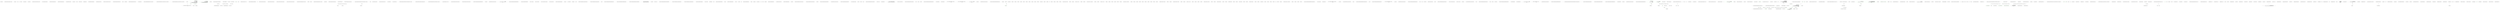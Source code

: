 digraph  {
n11 [label="Hangfire.States.StateContext", span=""];
n0 [cluster="Hangfire.States.StateContext.StateContext(string, Hangfire.Common.Job, System.DateTime)", label="Entry Hangfire.States.StateContext.StateContext(string, Hangfire.Common.Job, System.DateTime)", span="24-24"];
n1 [cluster="Hangfire.States.StateContext.StateContext(string, Hangfire.Common.Job, System.DateTime)", label="String.IsNullOrEmpty(jobId)", span="26-26"];
n3 [cluster="Hangfire.States.StateContext.StateContext(string, Hangfire.Common.Job, System.DateTime)", label="JobId = jobId", span="28-28"];
n4 [cluster="Hangfire.States.StateContext.StateContext(string, Hangfire.Common.Job, System.DateTime)", label="Job = job", span="29-29"];
n5 [cluster="Hangfire.States.StateContext.StateContext(string, Hangfire.Common.Job, System.DateTime)", label="CreatedAt = createdAt", span="30-30"];
n2 [cluster="Hangfire.States.StateContext.StateContext(string, Hangfire.Common.Job, System.DateTime)", label="throw new ArgumentNullException(''jobId'');", span="26-26"];
n7 [cluster="string.IsNullOrEmpty(string)", label="Entry string.IsNullOrEmpty(string)", span="0-0"];
n6 [cluster="Hangfire.States.StateContext.StateContext(string, Hangfire.Common.Job, System.DateTime)", label="Exit Hangfire.States.StateContext.StateContext(string, Hangfire.Common.Job, System.DateTime)", span="24-24"];
n8 [cluster="System.ArgumentNullException.ArgumentNullException(string)", label="Entry System.ArgumentNullException.ArgumentNullException(string)", span="0-0"];
n9 [cluster="Hangfire.States.StateContext.StateContext(Hangfire.States.StateContext)", label="Entry Hangfire.States.StateContext.StateContext(Hangfire.States.StateContext)", span="33-33"];
n10 [cluster="Hangfire.States.StateContext.StateContext(Hangfire.States.StateContext)", label="Exit Hangfire.States.StateContext.StateContext(Hangfire.States.StateContext)", span="33-33"];
m0_25 [cluster="System.Threading.WaitHandle.WaitOne(System.TimeSpan)", file="ExpirationManager.cs", label="Entry System.Threading.WaitHandle.WaitOne(System.TimeSpan)", span="0-0"];
m0_30 [cluster="string.Format(string, object)", file="ExpirationManager.cs", label="Entry string.Format(string, object)", span="0-0"];
m0_31 [cluster="Unk.Execute", file="ExpirationManager.cs", label="Entry Unk.Execute", span=""];
m0_23 [cluster="string.Format(string, object, object)", file="ExpirationManager.cs", label="Entry string.Format(string, object, object)", span="0-0"];
m0_24 [cluster="Hangfire.Logging.ILog.Trace(string)", file="ExpirationManager.cs", label="Entry Hangfire.Logging.ILog.Trace(string)", span="232-232"];
m0_26 [cluster="System.Threading.CancellationToken.ThrowIfCancellationRequested()", file="ExpirationManager.cs", label="Entry System.Threading.CancellationToken.ThrowIfCancellationRequested()", span="0-0"];
m0_21 [cluster="Hangfire.Logging.ILog.DebugFormat(string, params object[])", file="ExpirationManager.cs", label="Entry Hangfire.Logging.ILog.DebugFormat(string, params object[])", span="122-122"];
m0_22 [cluster="Hangfire.SqlServer.SqlServerStorage.UseConnection(System.Action<SqlConnection>)", file="ExpirationManager.cs", label="Entry Hangfire.SqlServer.SqlServerStorage.UseConnection(System.Action<SqlConnection>)", span="174-174"];
m0_2 [cluster="Hangfire.States.IStateMachine.TryToChangeState(string, Hangfire.States.IState, string[])", file="ExpirationManager.cs", label="Entry Hangfire.States.IStateMachine.TryToChangeState(string, Hangfire.States.IState, string[])", span="24-24"];
m0_5 [cluster="Hangfire.SqlServer.ExpirationManager.ExpirationManager(Hangfire.SqlServer.SqlServerStorage, System.TimeSpan)", file="ExpirationManager.cs", label="_storage = storage", span="51-51"];
m0_6 [cluster="Hangfire.SqlServer.ExpirationManager.ExpirationManager(Hangfire.SqlServer.SqlServerStorage, System.TimeSpan)", file="ExpirationManager.cs", label="_checkInterval = checkInterval", span="52-52"];
m0_3 [cluster="Hangfire.States.IStateMachine.TryToChangeState(string, Hangfire.States.IState, string[])", file="ExpirationManager.cs", label="Exit Hangfire.States.IStateMachine.TryToChangeState(string, Hangfire.States.IState, string[])", span="24-24"];
m0_4 [cluster="Hangfire.SqlServer.ExpirationManager.ExpirationManager(Hangfire.SqlServer.SqlServerStorage, System.TimeSpan)", file="ExpirationManager.cs", label="throw new ArgumentNullException(''storage'');", span="49-49"];
m0_7 [cluster="Hangfire.SqlServer.ExpirationManager.ExpirationManager(Hangfire.SqlServer.SqlServerStorage, System.TimeSpan)", file="ExpirationManager.cs", label="Exit Hangfire.SqlServer.ExpirationManager.ExpirationManager(Hangfire.SqlServer.SqlServerStorage, System.TimeSpan)", span="47-47"];
m0_0 [cluster="Hangfire.States.IStateMachine.CreateInState(Hangfire.Common.Job, System.Collections.Generic.IDictionary<string, string>, Hangfire.States.IState)", file="ExpirationManager.cs", label="Entry Hangfire.States.IStateMachine.CreateInState(Hangfire.Common.Job, System.Collections.Generic.IDictionary<string, string>, Hangfire.States.IState)", span="23-23"];
m0_1 [cluster="Hangfire.States.IStateMachine.CreateInState(Hangfire.Common.Job, System.Collections.Generic.IDictionary<string, string>, Hangfire.States.IState)", file="ExpirationManager.cs", label="Exit Hangfire.States.IStateMachine.CreateInState(Hangfire.Common.Job, System.Collections.Generic.IDictionary<string, string>, Hangfire.States.IState)", span="23-23"];
m0_27 [cluster="lambda expression", file="ExpirationManager.cs", label="Entry lambda expression", span="65-72"];
m0_28 [cluster="lambda expression", color=green, community=0, file="ExpirationManager.cs", label="removedCount = connection.Execute(\r\n                            String.Format(@''\r\nset transaction isolation level read committed;\r\ndelete top (@count) from HangFire.[{0}] with (readpast) where ExpireAt < @now;'', table),\r\n                            new { now = DateTime.UtcNow, count = NumberOfRecordsInSinglePass })", prediction=0, span="67-71"];
m0_29 [cluster="lambda expression", file="ExpirationManager.cs", label="Exit lambda expression", span="65-72"];
m0_9 [cluster="Hangfire.SqlServer.ExpirationManager.Execute(System.Threading.CancellationToken)", file="ExpirationManager.cs", label="Entry Hangfire.SqlServer.ExpirationManager.Execute(System.Threading.CancellationToken)", span="55-55"];
m0_13 [cluster="Hangfire.SqlServer.ExpirationManager.Execute(System.Threading.CancellationToken)", color=green, community=0, file="ExpirationManager.cs", label="_storage.UseConnection(connection =>\r\n                    {\r\n                        removedCount = connection.Execute(\r\n                            String.Format(@''\r\nset transaction isolation level read committed;\r\ndelete top (@count) from HangFire.[{0}] with (readpast) where ExpireAt < @now;'', table),\r\n                            new { now = DateTime.UtcNow, count = NumberOfRecordsInSinglePass });\r\n                    })", prediction=1, span="65-72"];
m0_10 [cluster="Hangfire.SqlServer.ExpirationManager.Execute(System.Threading.CancellationToken)", file="ExpirationManager.cs", label=ProcessedTables, span="57-57"];
m0_12 [cluster="Hangfire.SqlServer.ExpirationManager.Execute(System.Threading.CancellationToken)", color=green, community=0, file="ExpirationManager.cs", label="int removedCount = 0", prediction=2, span="61-61"];
m0_14 [cluster="Hangfire.SqlServer.ExpirationManager.Execute(System.Threading.CancellationToken)", file="ExpirationManager.cs", label="removedCount > 0", span="74-74"];
m0_15 [cluster="Hangfire.SqlServer.ExpirationManager.Execute(System.Threading.CancellationToken)", file="ExpirationManager.cs", label="Logger.Trace(String.Format(''Removed {0} outdated record(s) from '{1}' table.'', removedCount,\r\n                            table))", span="76-77"];
m0_18 [cluster="Hangfire.SqlServer.ExpirationManager.Execute(System.Threading.CancellationToken)", file="ExpirationManager.cs", label="removedCount != 0", span="82-82"];
m0_11 [cluster="Hangfire.SqlServer.ExpirationManager.Execute(System.Threading.CancellationToken)", file="ExpirationManager.cs", label="Logger.DebugFormat(''Removing outdated records from table '{0}'...'', table)", span="59-59"];
m0_19 [cluster="Hangfire.SqlServer.ExpirationManager.Execute(System.Threading.CancellationToken)", file="ExpirationManager.cs", label="cancellationToken.WaitHandle.WaitOne(_checkInterval)", span="85-85"];
m0_16 [cluster="Hangfire.SqlServer.ExpirationManager.Execute(System.Threading.CancellationToken)", file="ExpirationManager.cs", label="cancellationToken.WaitHandle.WaitOne(DelayBetweenPasses)", span="79-79"];
m0_17 [cluster="Hangfire.SqlServer.ExpirationManager.Execute(System.Threading.CancellationToken)", file="ExpirationManager.cs", label="cancellationToken.ThrowIfCancellationRequested()", span="80-80"];
m0_20 [cluster="Hangfire.SqlServer.ExpirationManager.Execute(System.Threading.CancellationToken)", file="ExpirationManager.cs", label="Exit Hangfire.SqlServer.ExpirationManager.Execute(System.Threading.CancellationToken)", span="55-55"];
m0_35 [file="ExpirationManager.cs", label="Hangfire.SqlServer.ExpirationManager", span=""];
m0_36 [file="ExpirationManager.cs", label=table, span=""];
m1_0 [cluster="Hangfire.SqlServer.IPersistentJobQueueProvider.GetJobQueue(IDbConnection)", file="IPersistentJobQueueProvider.cs", label="Entry Hangfire.SqlServer.IPersistentJobQueueProvider.GetJobQueue(IDbConnection)", span="22-22"];
m1_1 [cluster="Hangfire.SqlServer.IPersistentJobQueueProvider.GetJobQueue(IDbConnection)", file="IPersistentJobQueueProvider.cs", label="Exit Hangfire.SqlServer.IPersistentJobQueueProvider.GetJobQueue(IDbConnection)", span="22-22"];
m1_2 [cluster="Hangfire.SqlServer.IPersistentJobQueueProvider.GetJobQueueMonitoringApi(IDbConnection)", file="IPersistentJobQueueProvider.cs", label="Entry Hangfire.SqlServer.IPersistentJobQueueProvider.GetJobQueueMonitoringApi(IDbConnection)", span="23-23"];
m1_3 [cluster="Hangfire.SqlServer.IPersistentJobQueueProvider.GetJobQueueMonitoringApi(IDbConnection)", file="IPersistentJobQueueProvider.cs", label="Exit Hangfire.SqlServer.IPersistentJobQueueProvider.GetJobQueueMonitoringApi(IDbConnection)", span="23-23"];
m2_0 [cluster="HangFire.Filters.CreatedContext.CreatedContext(HangFire.Client.CreateContext, bool, System.Exception)", file="MsmqJobQueueProvider.cs", label="Entry HangFire.Filters.CreatedContext.CreatedContext(HangFire.Client.CreateContext, bool, System.Exception)", span="8-8"];
m2_1 [cluster="HangFire.Filters.CreatedContext.CreatedContext(HangFire.Client.CreateContext, bool, System.Exception)", file="MsmqJobQueueProvider.cs", label="Canceled = canceled", span="14-14"];
m2_2 [cluster="HangFire.Filters.CreatedContext.CreatedContext(HangFire.Client.CreateContext, bool, System.Exception)", file="MsmqJobQueueProvider.cs", label="Exception = exception", span="15-15"];
m2_3 [cluster="HangFire.Filters.CreatedContext.CreatedContext(HangFire.Client.CreateContext, bool, System.Exception)", file="MsmqJobQueueProvider.cs", label="Exit HangFire.Filters.CreatedContext.CreatedContext(HangFire.Client.CreateContext, bool, System.Exception)", span="8-8"];
m2_4 [file="MsmqJobQueueProvider.cs", label="HangFire.Filters.CreatedContext", span=""];
m3_12 [cluster="Hangfire.SqlServer.RabbitMQ.RabbitMqJobQueueProvider.GetJobQueue(IDbConnection)", file="RabbitMqJobQueueProvider.cs", label="Entry Hangfire.SqlServer.RabbitMQ.RabbitMqJobQueueProvider.GetJobQueue(IDbConnection)", span="22-22"];
m3_13 [cluster="Hangfire.SqlServer.RabbitMQ.RabbitMqJobQueueProvider.GetJobQueue(IDbConnection)", file="RabbitMqJobQueueProvider.cs", label="return _jobQueue;", span="24-24"];
m3_14 [cluster="Hangfire.SqlServer.RabbitMQ.RabbitMqJobQueueProvider.GetJobQueue(IDbConnection)", file="RabbitMqJobQueueProvider.cs", label="Exit Hangfire.SqlServer.RabbitMQ.RabbitMqJobQueueProvider.GetJobQueue(IDbConnection)", span="22-22"];
m3_0 [cluster="Hangfire.SqlServer.RabbitMQ.RabbitMqJobQueueProvider.RabbitMqJobQueueProvider(System.Collections.Generic.IEnumerable<string>, ConnectionFactory)", file="RabbitMqJobQueueProvider.cs", label="Entry Hangfire.SqlServer.RabbitMQ.RabbitMqJobQueueProvider.RabbitMqJobQueueProvider(System.Collections.Generic.IEnumerable<string>, ConnectionFactory)", span="13-13"];
m3_1 [cluster="Hangfire.SqlServer.RabbitMQ.RabbitMqJobQueueProvider.RabbitMqJobQueueProvider(System.Collections.Generic.IEnumerable<string>, ConnectionFactory)", file="RabbitMqJobQueueProvider.cs", label="queues == null", span="15-15"];
m3_3 [cluster="Hangfire.SqlServer.RabbitMQ.RabbitMqJobQueueProvider.RabbitMqJobQueueProvider(System.Collections.Generic.IEnumerable<string>, ConnectionFactory)", file="RabbitMqJobQueueProvider.cs", label="configureAction == null", span="16-16"];
m3_5 [cluster="Hangfire.SqlServer.RabbitMQ.RabbitMqJobQueueProvider.RabbitMqJobQueueProvider(System.Collections.Generic.IEnumerable<string>, ConnectionFactory)", file="RabbitMqJobQueueProvider.cs", label="_jobQueue = new RabbitMqJobQueue(queues, configureAction)", span="18-18"];
m3_6 [cluster="Hangfire.SqlServer.RabbitMQ.RabbitMqJobQueueProvider.RabbitMqJobQueueProvider(System.Collections.Generic.IEnumerable<string>, ConnectionFactory)", file="RabbitMqJobQueueProvider.cs", label="_monitoringApi = new RabbitMqMonitoringApi(configureAction, queues.ToArray())", span="19-19"];
m3_2 [cluster="Hangfire.SqlServer.RabbitMQ.RabbitMqJobQueueProvider.RabbitMqJobQueueProvider(System.Collections.Generic.IEnumerable<string>, ConnectionFactory)", file="RabbitMqJobQueueProvider.cs", label="throw new ArgumentNullException(''queues'');", span="15-15"];
m3_4 [cluster="Hangfire.SqlServer.RabbitMQ.RabbitMqJobQueueProvider.RabbitMqJobQueueProvider(System.Collections.Generic.IEnumerable<string>, ConnectionFactory)", file="RabbitMqJobQueueProvider.cs", label="throw new ArgumentNullException(''configureAction'');", span="16-16"];
m3_7 [cluster="Hangfire.SqlServer.RabbitMQ.RabbitMqJobQueueProvider.RabbitMqJobQueueProvider(System.Collections.Generic.IEnumerable<string>, ConnectionFactory)", file="RabbitMqJobQueueProvider.cs", label="Exit Hangfire.SqlServer.RabbitMQ.RabbitMqJobQueueProvider.RabbitMqJobQueueProvider(System.Collections.Generic.IEnumerable<string>, ConnectionFactory)", span="13-13"];
m3_10 [cluster="Hangfire.SqlServer.RabbitMQ.RabbitMqMonitoringApi.RabbitMqMonitoringApi(ConnectionFactory, params string[])", file="RabbitMqJobQueueProvider.cs", label="Entry Hangfire.SqlServer.RabbitMQ.RabbitMqMonitoringApi.RabbitMqMonitoringApi(ConnectionFactory, params string[])", span="15-15"];
m3_9 [cluster="Hangfire.SqlServer.RabbitMQ.RabbitMqJobQueue.RabbitMqJobQueue(System.Collections.Generic.IEnumerable<string>, ConnectionFactory)", file="RabbitMqJobQueueProvider.cs", label="Entry Hangfire.SqlServer.RabbitMQ.RabbitMqJobQueue.RabbitMqJobQueue(System.Collections.Generic.IEnumerable<string>, ConnectionFactory)", span="21-21"];
m3_11 [cluster="System.Collections.Generic.IEnumerable<TSource>.ToArray<TSource>()", file="RabbitMqJobQueueProvider.cs", label="Entry System.Collections.Generic.IEnumerable<TSource>.ToArray<TSource>()", span="0-0"];
m3_15 [cluster="Hangfire.SqlServer.RabbitMQ.RabbitMqJobQueueProvider.GetJobQueueMonitoringApi(IDbConnection)", file="RabbitMqJobQueueProvider.cs", label="Entry Hangfire.SqlServer.RabbitMQ.RabbitMqJobQueueProvider.GetJobQueueMonitoringApi(IDbConnection)", span="27-27"];
m3_16 [cluster="Hangfire.SqlServer.RabbitMQ.RabbitMqJobQueueProvider.GetJobQueueMonitoringApi(IDbConnection)", file="RabbitMqJobQueueProvider.cs", label="return _monitoringApi;", span="29-29"];
m3_17 [cluster="Hangfire.SqlServer.RabbitMQ.RabbitMqJobQueueProvider.GetJobQueueMonitoringApi(IDbConnection)", file="RabbitMqJobQueueProvider.cs", label="Exit Hangfire.SqlServer.RabbitMQ.RabbitMqJobQueueProvider.GetJobQueueMonitoringApi(IDbConnection)", span="27-27"];
m3_18 [file="RabbitMqJobQueueProvider.cs", label="Hangfire.SqlServer.RabbitMQ.RabbitMqJobQueueProvider", span=""];
m4_116 [cluster="Hangfire.Core.Tests.States.StateChangeProcessFacts.ChangeState_DoesNotCallApplyHandlers_ForDifferentStates()", file="SqlServerConnection.cs", label="Entry Hangfire.Core.Tests.States.StateChangeProcessFacts.ChangeState_DoesNotCallApplyHandlers_ForDifferentStates()", span="148-148"];
m4_118 [cluster="Hangfire.Core.Tests.States.StateChangeProcessFacts.ChangeState_DoesNotCallApplyHandlers_ForDifferentStates()", file="SqlServerConnection.cs", label="var process = CreateProcess()", span="152-152"];
m4_119 [cluster="Hangfire.Core.Tests.States.StateChangeProcessFacts.ChangeState_DoesNotCallApplyHandlers_ForDifferentStates()", file="SqlServerConnection.cs", label="process.ChangeState(_stateMachine.Object, _context.Object, _state.Object, OldStateName)", span="155-155"];
m4_120 [cluster="Hangfire.Core.Tests.States.StateChangeProcessFacts.ChangeState_DoesNotCallApplyHandlers_ForDifferentStates()", file="SqlServerConnection.cs", label="handler.Verify(\r\n                x => x.Apply(It.IsAny<ApplyStateContext>(), It.IsAny<IWriteOnlyTransaction>()),\r\n                Times.Never)", span="158-160"];
m4_121 [cluster="Hangfire.Core.Tests.States.StateChangeProcessFacts.ChangeState_DoesNotCallApplyHandlers_ForDifferentStates()", file="SqlServerConnection.cs", label="Exit Hangfire.Core.Tests.States.StateChangeProcessFacts.ChangeState_DoesNotCallApplyHandlers_ForDifferentStates()", span="148-148"];
m4_0 [cluster="Hangfire.Core.Tests.States.StateChangeProcessFacts.StateChangeProcessFacts()", file="SqlServerConnection.cs", label="Entry Hangfire.Core.Tests.States.StateChangeProcessFacts.StateChangeProcessFacts()", span="25-25"];
m4_1 [cluster="Hangfire.Core.Tests.States.StateChangeProcessFacts.StateChangeProcessFacts()", file="SqlServerConnection.cs", label="_connection = new Mock<IStorageConnection>()", span="27-27"];
m4_2 [cluster="Hangfire.Core.Tests.States.StateChangeProcessFacts.StateChangeProcessFacts()", file="SqlServerConnection.cs", label="_transaction = new Mock<IWriteOnlyTransaction>()", span="28-28"];
m4_3 [cluster="Hangfire.Core.Tests.States.StateChangeProcessFacts.StateChangeProcessFacts()", file="SqlServerConnection.cs", label="_connection.Setup(x => x.CreateWriteTransaction()).Returns(_transaction.Object)", span="29-29"];
m4_4 [cluster="Hangfire.Core.Tests.States.StateChangeProcessFacts.StateChangeProcessFacts()", file="SqlServerConnection.cs", label="_context = new StateContextMock { JobIdValue = JobId }", span="31-31"];
m4_8 [cluster="Hangfire.Core.Tests.States.StateChangeProcessFacts.StateChangeProcessFacts()", file="SqlServerConnection.cs", label="Exit Hangfire.Core.Tests.States.StateChangeProcessFacts.StateChangeProcessFacts()", span="25-25"];
m4_15 [cluster="lambda expression", file="SqlServerConnection.cs", label="new ProcessingJob(JobId, null)", span="24-24"];
m4_10 [cluster="Mock<IWriteOnlyTransaction>.cstr", file="SqlServerConnection.cs", label="Entry Mock<IWriteOnlyTransaction>.cstr", span=""];
m4_40 [cluster="StateChangeProcess.cstr", file="SqlServerConnection.cs", label="Entry StateChangeProcess.cstr", span=""];
m4_112 [cluster="Unk.Apply", file="SqlServerConnection.cs", label="Entry Unk.Apply", span=""];
m4_41 [cluster="Hangfire.Core.Tests.States.StateChangeProcessFacts.Ctor_ThrowsAnException_WhenFiltersCollectionIsNull()", file="SqlServerConnection.cs", label="Entry Hangfire.Core.Tests.States.StateChangeProcessFacts.Ctor_ThrowsAnException_WhenFiltersCollectionIsNull()", span="57-57"];
m4_44 [cluster="Hangfire.Core.Tests.States.StateChangeProcessFacts.Ctor_ThrowsAnException_WhenFiltersCollectionIsNull()", file="SqlServerConnection.cs", label="Exit Hangfire.Core.Tests.States.StateChangeProcessFacts.Ctor_ThrowsAnException_WhenFiltersCollectionIsNull()", span="57-57"];
m4_28 [cluster="Unk.Equal", file="SqlServerConnection.cs", label="Entry Unk.Equal", span=""];
m4_97 [cluster="Hangfire.Core.Tests.States.StateChangeProcessFacts.ChangeState_ShouldCallApplyHandlers_AfterSettingTheState()", file="SqlServerConnection.cs", label="Entry Hangfire.Core.Tests.States.StateChangeProcessFacts.ChangeState_ShouldCallApplyHandlers_AfterSettingTheState()", span="124-124"];
m4_105 [cluster="Hangfire.Core.Tests.States.StateChangeProcessFacts.ChangeState_ShouldCallApplyHandlers_AfterSettingTheState()", file="SqlServerConnection.cs", label="Exit Hangfire.Core.Tests.States.StateChangeProcessFacts.ChangeState_ShouldCallApplyHandlers_AfterSettingTheState()", span="124-124"];
m4_205 [cluster="Hangfire.Core.Tests.States.StateChangeProcessFacts.ChangeState_AddsJobHistory_WhenAFilterChangesCandidateState()", file="SqlServerConnection.cs", label="Entry Hangfire.Core.Tests.States.StateChangeProcessFacts.ChangeState_AddsJobHistory_WhenAFilterChangesCandidateState()", span="248-248"];
m4_208 [cluster="Hangfire.Core.Tests.States.StateChangeProcessFacts.ChangeState_AddsJobHistory_WhenAFilterChangesCandidateState()", file="SqlServerConnection.cs", label="filter.Setup(x => x.OnStateElection(It.IsNotNull<ElectStateContext>()))\r\n                .Callback((ElectStateContext x) => x.CandidateState = newState.Object)", span="254-255"];
m4_209 [cluster="Hangfire.Core.Tests.States.StateChangeProcessFacts.ChangeState_AddsJobHistory_WhenAFilterChangesCandidateState()", file="SqlServerConnection.cs", label="var process = CreateProcess()", span="257-257"];
m4_212 [cluster="Hangfire.Core.Tests.States.StateChangeProcessFacts.ChangeState_AddsJobHistory_WhenAFilterChangesCandidateState()", file="SqlServerConnection.cs", label="_transaction.Verify(x => x.Commit())", span="264-264"];
m4_213 [cluster="Hangfire.Core.Tests.States.StateChangeProcessFacts.ChangeState_AddsJobHistory_WhenAFilterChangesCandidateState()", file="SqlServerConnection.cs", label="Exit Hangfire.Core.Tests.States.StateChangeProcessFacts.ChangeState_AddsJobHistory_WhenAFilterChangesCandidateState()", span="248-248"];
m4_33 [cluster="Hangfire.Core.Tests.States.StateChangeProcessFacts.Ctor_ThrowsAnException_WhenHandlersCollectionIsNull()", file="SqlServerConnection.cs", label="Entry Hangfire.Core.Tests.States.StateChangeProcessFacts.Ctor_ThrowsAnException_WhenHandlersCollectionIsNull()", span="48-48"];
m4_36 [cluster="Hangfire.Core.Tests.States.StateChangeProcessFacts.Ctor_ThrowsAnException_WhenHandlersCollectionIsNull()", file="SqlServerConnection.cs", label="Exit Hangfire.Core.Tests.States.StateChangeProcessFacts.Ctor_ThrowsAnException_WhenHandlersCollectionIsNull()", span="48-48"];
m4_76 [cluster="Hangfire.Core.Tests.States.StateChangeProcessFacts.CreateStateHandler(string)", file="SqlServerConnection.cs", label="Entry Hangfire.Core.Tests.States.StateChangeProcessFacts.CreateStateHandler(string)", span="295-295"];
m4_250 [cluster="Hangfire.Core.Tests.States.StateChangeProcessFacts.CreateStateHandler(string)", file="SqlServerConnection.cs", label="var handler = new Mock<IStateHandler>()", span="297-297"];
m4_252 [cluster="Hangfire.Core.Tests.States.StateChangeProcessFacts.CreateStateHandler(string)", file="SqlServerConnection.cs", label="_handlers.AddHandler(handler.Object)", span="300-300"];
m4_253 [cluster="Hangfire.Core.Tests.States.StateChangeProcessFacts.CreateStateHandler(string)", file="SqlServerConnection.cs", label="return handler;", span="301-301"];
m4_254 [cluster="Hangfire.Core.Tests.States.StateChangeProcessFacts.CreateStateHandler(string)", file="SqlServerConnection.cs", label="Exit Hangfire.Core.Tests.States.StateChangeProcessFacts.CreateStateHandler(string)", span="295-295"];
m4_62 [cluster="Unk.SetJobState", file="SqlServerConnection.cs", label="Entry Unk.SetJobState", span=""];
m4_160 [cluster="Hangfire.Core.Tests.States.StateChangeProcessFacts.CreateFilter<T>()", file="SqlServerConnection.cs", label="Entry Hangfire.Core.Tests.States.StateChangeProcessFacts.CreateFilter<T>()", span="304-304"];
m4_260 [cluster="Hangfire.Core.Tests.States.StateChangeProcessFacts.CreateFilter<T>()", file="SqlServerConnection.cs", label="var filter = new Mock<T>()", span="306-306"];
m4_261 [cluster="Hangfire.Core.Tests.States.StateChangeProcessFacts.CreateFilter<T>()", file="SqlServerConnection.cs", label="_filters.Add(filter.Object)", span="307-307"];
m4_262 [cluster="Hangfire.Core.Tests.States.StateChangeProcessFacts.CreateFilter<T>()", file="SqlServerConnection.cs", label="return filter;", span="309-309"];
m4_263 [cluster="Hangfire.Core.Tests.States.StateChangeProcessFacts.CreateFilter<T>()", file="SqlServerConnection.cs", label="Exit Hangfire.Core.Tests.States.StateChangeProcessFacts.CreateFilter<T>()", span="304-304"];
m4_137 [cluster="Unk.ExpireJob", file="SqlServerConnection.cs", label="Entry Unk.ExpireJob", span=""];
m4_164 [cluster="Unk.OnStateUnapplied", file="SqlServerConnection.cs", label="Entry Unk.OnStateUnapplied", span=""];
m4_9 [cluster="Mock<IStorageConnection>.cstr", file="SqlServerConnection.cs", label="Entry Mock<IStorageConnection>.cstr", span=""];
m4_27 [cluster="Unk.>", file="SqlServerConnection.cs", label="Entry Unk.>", span=""];
m4_238 [cluster="Unk.False", file="SqlServerConnection.cs", label="Entry Unk.False", span=""];
m4_198 [cluster="Unk.OnStateElection", file="SqlServerConnection.cs", label="Entry Unk.OnStateElection", span=""];
m4_56 [cluster="Hangfire.Core.Tests.States.StateChangeProcessFacts.CreateProcess()", file="SqlServerConnection.cs", label="Entry Hangfire.Core.Tests.States.StateChangeProcessFacts.CreateProcess()", span="290-290"];
m4_248 [cluster="Hangfire.Core.Tests.States.StateChangeProcessFacts.CreateProcess()", file="SqlServerConnection.cs", label="return new StateChangeProcess(_connection.Object, _handlers, _filters);", span="292-292"];
m4_249 [cluster="Hangfire.Core.Tests.States.StateChangeProcessFacts.CreateProcess()", file="SqlServerConnection.cs", label="Exit Hangfire.Core.Tests.States.StateChangeProcessFacts.CreateProcess()", span="290-290"];
m4_182 [cluster="Unk.OnStateApplied", file="SqlServerConnection.cs", label="Entry Unk.OnStateApplied", span=""];
m4_23 [cluster="Hangfire.Core.Tests.States.StateChangeProcessFacts.Ctor_ThrowsAnException_WhenConnectionIsNull()", file="SqlServerConnection.cs", label="Entry Hangfire.Core.Tests.States.StateChangeProcessFacts.Ctor_ThrowsAnException_WhenConnectionIsNull()", span="39-39"];
m4_26 [cluster="Hangfire.Core.Tests.States.StateChangeProcessFacts.Ctor_ThrowsAnException_WhenConnectionIsNull()", file="SqlServerConnection.cs", label="Exit Hangfire.Core.Tests.States.StateChangeProcessFacts.Ctor_ThrowsAnException_WhenConnectionIsNull()", span="39-39"];
m4_57 [cluster="Unk.ChangeState", file="SqlServerConnection.cs", label="Entry Unk.ChangeState", span=""];
m4_125 [cluster="Hangfire.Core.Tests.States.StateChangeProcessFacts.ChangeState_SetsJobExpiration_IfStateIsFinal()", file="SqlServerConnection.cs", label="Entry Hangfire.Core.Tests.States.StateChangeProcessFacts.ChangeState_SetsJobExpiration_IfStateIsFinal()", span="164-164"];
m4_128 [cluster="Hangfire.Core.Tests.States.StateChangeProcessFacts.ChangeState_SetsJobExpiration_IfStateIsFinal()", file="SqlServerConnection.cs", label="process.ChangeState(_stateMachine.Object, _context.Object, _state.Object, OldStateName)", span="169-169"];
m4_130 [cluster="Hangfire.Core.Tests.States.StateChangeProcessFacts.ChangeState_SetsJobExpiration_IfStateIsFinal()", file="SqlServerConnection.cs", label="Exit Hangfire.Core.Tests.States.StateChangeProcessFacts.ChangeState_SetsJobExpiration_IfStateIsFinal()", span="164-164"];
m4_236 [cluster="System.NotSupportedException.NotSupportedException()", file="SqlServerConnection.cs", label="Entry System.NotSupportedException.NotSupportedException()", span="0-0"];
m4_223 [cluster="Unk.AddJobState", file="SqlServerConnection.cs", label="Entry Unk.AddJobState", span=""];
m4_55 [cluster="Unk.InSequence", file="SqlServerConnection.cs", label="Entry Unk.InSequence", span=""];
m4_11 [cluster="Unk.Setup", file="SqlServerConnection.cs", label="Entry Unk.Setup", span=""];
m4_186 [cluster="Hangfire.Core.Tests.States.StateChangeProcessFacts.ChangeState_SetsAnotherState_WhenItWasElected()", file="SqlServerConnection.cs", label="Entry Hangfire.Core.Tests.States.StateChangeProcessFacts.ChangeState_SetsAnotherState_WhenItWasElected()", span="229-229"];
m4_187 [cluster="Hangfire.Core.Tests.States.StateChangeProcessFacts.ChangeState_SetsAnotherState_WhenItWasElected()", file="SqlServerConnection.cs", label="var anotherState = new Mock<IState>()", span="232-232"];
m4_188 [cluster="Hangfire.Core.Tests.States.StateChangeProcessFacts.ChangeState_SetsAnotherState_WhenItWasElected()", file="SqlServerConnection.cs", label="var filter = CreateFilter<IElectStateFilter>()", span="233-233"];
m4_189 [cluster="Hangfire.Core.Tests.States.StateChangeProcessFacts.ChangeState_SetsAnotherState_WhenItWasElected()", file="SqlServerConnection.cs", label="filter.Setup(x => x.OnStateElection(It.IsNotNull<ElectStateContext>()))\r\n                .Callback((ElectStateContext context) => context.CandidateState = anotherState.Object)", span="235-236"];
m4_192 [cluster="Hangfire.Core.Tests.States.StateChangeProcessFacts.ChangeState_SetsAnotherState_WhenItWasElected()", file="SqlServerConnection.cs", label="_transaction.Verify(x => x.SetJobState(JobId, anotherState.Object))", span="244-244"];
m4_193 [cluster="Hangfire.Core.Tests.States.StateChangeProcessFacts.ChangeState_SetsAnotherState_WhenItWasElected()", file="SqlServerConnection.cs", label="Exit Hangfire.Core.Tests.States.StateChangeProcessFacts.ChangeState_SetsAnotherState_WhenItWasElected()", span="229-229"];
m4_237 [cluster="Unk.Throws", file="SqlServerConnection.cs", label="Entry Unk.Throws", span=""];
m4_80 [cluster="Unk.Unapply", file="SqlServerConnection.cs", label="Entry Unk.Unapply", span=""];
m4_256 [cluster="Unk.AddHandler", file="SqlServerConnection.cs", label="Entry Unk.AddHandler", span=""];
m4_151 [cluster="Hangfire.Core.Tests.States.StateChangeProcessFacts.ChangeState_CallsStateUnappliedFilters_BeforeSettingTheState()", file="SqlServerConnection.cs", label="Entry Hangfire.Core.Tests.States.StateChangeProcessFacts.ChangeState_CallsStateUnappliedFilters_BeforeSettingTheState()", span="186-186"];
m4_152 [cluster="Hangfire.Core.Tests.States.StateChangeProcessFacts.ChangeState_CallsStateUnappliedFilters_BeforeSettingTheState()", file="SqlServerConnection.cs", label="var filter1 = CreateFilter<IApplyStateFilter>()", span="189-189"];
m4_153 [cluster="Hangfire.Core.Tests.States.StateChangeProcessFacts.ChangeState_CallsStateUnappliedFilters_BeforeSettingTheState()", file="SqlServerConnection.cs", label="var filter2 = CreateFilter<IApplyStateFilter>()", span="190-190"];
m4_154 [cluster="Hangfire.Core.Tests.States.StateChangeProcessFacts.ChangeState_CallsStateUnappliedFilters_BeforeSettingTheState()", file="SqlServerConnection.cs", label="filter1.Setup(x => x.OnStateUnapplied(It.IsNotNull<ApplyStateContext>(), _transaction.Object))\r\n                .InSequence()", span="192-193"];
m4_155 [cluster="Hangfire.Core.Tests.States.StateChangeProcessFacts.ChangeState_CallsStateUnappliedFilters_BeforeSettingTheState()", file="SqlServerConnection.cs", label="filter2.Setup(x => x.OnStateUnapplied(It.IsNotNull<ApplyStateContext>(), _transaction.Object))\r\n                .InSequence()", span="194-195"];
m4_156 [cluster="Hangfire.Core.Tests.States.StateChangeProcessFacts.ChangeState_CallsStateUnappliedFilters_BeforeSettingTheState()", file="SqlServerConnection.cs", label="_transaction\r\n                .Setup(x => x.SetJobState(It.IsAny<string>(), It.IsAny<IState>()))\r\n                .InSequence()", span="196-198"];
m4_157 [cluster="Hangfire.Core.Tests.States.StateChangeProcessFacts.ChangeState_CallsStateUnappliedFilters_BeforeSettingTheState()", file="SqlServerConnection.cs", label="var process = CreateProcess()", span="200-200"];
m4_158 [cluster="Hangfire.Core.Tests.States.StateChangeProcessFacts.ChangeState_CallsStateUnappliedFilters_BeforeSettingTheState()", file="SqlServerConnection.cs", label="process.ChangeState(_stateMachine.Object, _context.Object, _state.Object, OldStateName)", span="203-203"];
m4_159 [cluster="Hangfire.Core.Tests.States.StateChangeProcessFacts.ChangeState_CallsStateUnappliedFilters_BeforeSettingTheState()", file="SqlServerConnection.cs", label="Exit Hangfire.Core.Tests.States.StateChangeProcessFacts.ChangeState_CallsStateUnappliedFilters_BeforeSettingTheState()", span="186-186"];
m4_17 [cluster="lambda expression", file="SqlServerConnection.cs", label="x.CreateWriteTransaction()", span="29-29"];
m4_20 [cluster="lambda expression", color=green, community=0, file="SqlServerConnection.cs", label="Entry lambda expression", prediction=3, span="35-35"];
m4_18 [cluster="lambda expression", file="SqlServerConnection.cs", label="Exit lambda expression", span="29-29"];
m4_19 [cluster="Unk.CreateWriteTransaction", file="SqlServerConnection.cs", label="Entry Unk.CreateWriteTransaction", span=""];
m4_245 [cluster="lambda expression", file="SqlServerConnection.cs", label="Entry lambda expression", span="285-285"];
m4_16 [cluster="lambda expression", file="SqlServerConnection.cs", label="Entry lambda expression", span="29-29"];
m4_22 [cluster="lambda expression", file="SqlServerConnection.cs", label="Exit lambda expression", span="35-35"];
m4_29 [cluster="lambda expression", file="SqlServerConnection.cs", label="Entry lambda expression", span="42-42"];
m4_31 [cluster="lambda expression", file="SqlServerConnection.cs", label="Exit lambda expression", span="42-42"];
m4_37 [cluster="lambda expression", file="SqlServerConnection.cs", label="Entry lambda expression", span="51-51"];
m4_39 [cluster="lambda expression", file="SqlServerConnection.cs", label="Exit lambda expression", span="51-51"];
m4_45 [cluster="lambda expression", file="SqlServerConnection.cs", label="Entry lambda expression", span="60-60"];
m4_47 [cluster="lambda expression", file="SqlServerConnection.cs", label="Exit lambda expression", span="60-60"];
m4_59 [cluster="lambda expression", file="SqlServerConnection.cs", label="Entry lambda expression", span="69-69"];
m4_60 [cluster="lambda expression", file="SqlServerConnection.cs", label="x.SetJobState(JobId, _state.Object)", span="69-69"];
m4_61 [cluster="lambda expression", file="SqlServerConnection.cs", label="Exit lambda expression", span="69-69"];
m4_63 [cluster="lambda expression", file="SqlServerConnection.cs", label="Entry lambda expression", span="70-70"];
m4_64 [cluster="lambda expression", file="SqlServerConnection.cs", label="x.Commit()", span="70-70"];
m4_65 [cluster="lambda expression", file="SqlServerConnection.cs", label="Exit lambda expression", span="70-70"];
m4_77 [cluster="lambda expression", file="SqlServerConnection.cs", label="Entry lambda expression", span="89-89"];
m4_79 [cluster="lambda expression", file="SqlServerConnection.cs", label="Exit lambda expression", span="89-89"];
m4_81 [cluster="lambda expression", file="SqlServerConnection.cs", label="Entry lambda expression", span="93-93"];
m4_82 [cluster="lambda expression", file="SqlServerConnection.cs", label="x.Unapply(It.IsNotNull<ApplyStateContext>(), _transaction.Object)", span="93-93"];
m4_83 [cluster="lambda expression", file="SqlServerConnection.cs", label="Exit lambda expression", span="93-93"];
m4_84 [cluster="lambda expression", file="SqlServerConnection.cs", label="Entry lambda expression", span="96-96"];
m4_85 [cluster="lambda expression", file="SqlServerConnection.cs", label="x.SetJobState(It.IsAny<string>(), It.IsAny<IState>())", span="96-96"];
m4_86 [cluster="lambda expression", file="SqlServerConnection.cs", label="Exit lambda expression", span="96-96"];
m4_94 [cluster="lambda expression", file="SqlServerConnection.cs", label="Entry lambda expression", span="119-119"];
m4_95 [cluster="lambda expression", file="SqlServerConnection.cs", label="x.Unapply(It.IsAny<ApplyStateContext>(), It.IsAny<IWriteOnlyTransaction>())", span="119-119"];
m4_96 [cluster="lambda expression", file="SqlServerConnection.cs", label="Exit lambda expression", span="119-119"];
m4_106 [cluster="lambda expression", file="SqlServerConnection.cs", label="Entry lambda expression", span="131-131"];
m4_107 [cluster="lambda expression", file="SqlServerConnection.cs", label="x.SetJobState(It.IsAny<string>(), It.IsAny<IState>())", span="131-131"];
m4_108 [cluster="lambda expression", file="SqlServerConnection.cs", label="Exit lambda expression", span="131-131"];
m4_109 [cluster="lambda expression", file="SqlServerConnection.cs", label="Entry lambda expression", span="134-134"];
m4_111 [cluster="lambda expression", file="SqlServerConnection.cs", label="Exit lambda expression", span="134-134"];
m4_113 [cluster="lambda expression", file="SqlServerConnection.cs", label="Entry lambda expression", span="136-136"];
m4_115 [cluster="lambda expression", file="SqlServerConnection.cs", label="Exit lambda expression", span="136-136"];
m4_122 [cluster="lambda expression", file="SqlServerConnection.cs", label="Entry lambda expression", span="159-159"];
m4_123 [cluster="lambda expression", file="SqlServerConnection.cs", label="x.Apply(It.IsAny<ApplyStateContext>(), It.IsAny<IWriteOnlyTransaction>())", span="159-159"];
m4_124 [cluster="lambda expression", file="SqlServerConnection.cs", label="Exit lambda expression", span="159-159"];
m4_131 [cluster="lambda expression", file="SqlServerConnection.cs", label="Entry lambda expression", span="166-166"];
m4_133 [cluster="lambda expression", file="SqlServerConnection.cs", label="Exit lambda expression", span="166-166"];
m4_134 [cluster="lambda expression", file="SqlServerConnection.cs", label="Entry lambda expression", span="171-171"];
m4_136 [cluster="lambda expression", file="SqlServerConnection.cs", label="Exit lambda expression", span="171-171"];
m4_144 [cluster="lambda expression", file="SqlServerConnection.cs", label="Entry lambda expression", span="177-177"];
m4_146 [cluster="lambda expression", file="SqlServerConnection.cs", label="Exit lambda expression", span="177-177"];
m4_147 [cluster="lambda expression", file="SqlServerConnection.cs", label="Entry lambda expression", span="182-182"];
m4_149 [cluster="lambda expression", file="SqlServerConnection.cs", label="Exit lambda expression", span="182-182"];
m4_161 [cluster="lambda expression", file="SqlServerConnection.cs", label="Entry lambda expression", span="192-192"];
m4_162 [cluster="lambda expression", file="SqlServerConnection.cs", label="x.OnStateUnapplied(It.IsNotNull<ApplyStateContext>(), _transaction.Object)", span="192-192"];
m4_163 [cluster="lambda expression", file="SqlServerConnection.cs", label="Exit lambda expression", span="192-192"];
m4_165 [cluster="lambda expression", file="SqlServerConnection.cs", label="Entry lambda expression", span="194-194"];
m4_166 [cluster="lambda expression", file="SqlServerConnection.cs", label="x.OnStateUnapplied(It.IsNotNull<ApplyStateContext>(), _transaction.Object)", span="194-194"];
m4_167 [cluster="lambda expression", file="SqlServerConnection.cs", label="Exit lambda expression", span="194-194"];
m4_168 [cluster="lambda expression", file="SqlServerConnection.cs", label="Entry lambda expression", span="197-197"];
m4_169 [cluster="lambda expression", file="SqlServerConnection.cs", label="x.SetJobState(It.IsAny<string>(), It.IsAny<IState>())", span="197-197"];
m4_170 [cluster="lambda expression", file="SqlServerConnection.cs", label="Exit lambda expression", span="197-197"];
m4_179 [cluster="lambda expression", file="SqlServerConnection.cs", label="Entry lambda expression", span="215-215"];
m4_181 [cluster="lambda expression", file="SqlServerConnection.cs", label="Exit lambda expression", span="215-215"];
m4_183 [cluster="lambda expression", file="SqlServerConnection.cs", label="Entry lambda expression", span="217-217"];
m4_184 [cluster="lambda expression", file="SqlServerConnection.cs", label="x.OnStateApplied(It.IsNotNull<ApplyStateContext>(), _transaction.Object)", span="217-217"];
m4_185 [cluster="lambda expression", file="SqlServerConnection.cs", label="Exit lambda expression", span="217-217"];
m4_195 [cluster="lambda expression", file="SqlServerConnection.cs", label="Entry lambda expression", span="235-235"];
m4_196 [cluster="lambda expression", file="SqlServerConnection.cs", label="x.OnStateElection(It.IsNotNull<ElectStateContext>())", span="235-235"];
m4_197 [cluster="lambda expression", file="SqlServerConnection.cs", label="Exit lambda expression", span="235-235"];
m4_199 [cluster="lambda expression", file="SqlServerConnection.cs", label="Entry lambda expression", span="236-236"];
m4_200 [cluster="lambda expression", file="SqlServerConnection.cs", label="context.CandidateState = anotherState.Object", span="236-236"];
m4_201 [cluster="lambda expression", file="SqlServerConnection.cs", label="Exit lambda expression", span="236-236"];
m4_202 [cluster="lambda expression", file="SqlServerConnection.cs", label="Entry lambda expression", span="244-244"];
m4_203 [cluster="lambda expression", file="SqlServerConnection.cs", label="x.SetJobState(JobId, anotherState.Object)", span="244-244"];
m4_204 [cluster="lambda expression", file="SqlServerConnection.cs", label="Exit lambda expression", span="244-244"];
m4_214 [cluster="lambda expression", file="SqlServerConnection.cs", label="Entry lambda expression", span="254-254"];
m4_215 [cluster="lambda expression", file="SqlServerConnection.cs", label="x.OnStateElection(It.IsNotNull<ElectStateContext>())", span="254-254"];
m4_216 [cluster="lambda expression", file="SqlServerConnection.cs", label="Exit lambda expression", span="254-254"];
m4_217 [cluster="lambda expression", file="SqlServerConnection.cs", label="Entry lambda expression", span="255-255"];
m4_218 [cluster="lambda expression", file="SqlServerConnection.cs", label="x.CandidateState = newState.Object", span="255-255"];
m4_219 [cluster="lambda expression", file="SqlServerConnection.cs", label="Exit lambda expression", span="255-255"];
m4_220 [cluster="lambda expression", file="SqlServerConnection.cs", label="Entry lambda expression", span="263-263"];
m4_222 [cluster="lambda expression", file="SqlServerConnection.cs", label="Exit lambda expression", span="263-263"];
m4_224 [cluster="lambda expression", file="SqlServerConnection.cs", label="Entry lambda expression", span="264-264"];
m4_225 [cluster="lambda expression", file="SqlServerConnection.cs", label="x.Commit()", span="264-264"];
m4_226 [cluster="lambda expression", file="SqlServerConnection.cs", label="Exit lambda expression", span="264-264"];
m4_239 [cluster="lambda expression", file="SqlServerConnection.cs", label="Entry lambda expression", span="274-274"];
m4_240 [cluster="lambda expression", file="SqlServerConnection.cs", label="x.OnStateApplied(It.IsAny<ApplyStateContext>(), It.IsAny<IWriteOnlyTransaction>())", span="274-274"];
m4_241 [cluster="lambda expression", file="SqlServerConnection.cs", label="Exit lambda expression", span="274-274"];
m4_242 [cluster="lambda expression", file="SqlServerConnection.cs", label="Entry lambda expression", span="283-285"];
m4_244 [cluster="lambda expression", file="SqlServerConnection.cs", label="Exit lambda expression", span="283-285"];
m4_247 [cluster="lambda expression", file="SqlServerConnection.cs", label="Exit lambda expression", span="285-285"];
m4_227 [cluster="Hangfire.Core.Tests.States.StateChangeProcessFacts.ChangeState_AppliesFailedState_WhenThereIsAnException_AndReturnsFalse()", file="SqlServerConnection.cs", label="Entry Hangfire.Core.Tests.States.StateChangeProcessFacts.ChangeState_AppliesFailedState_WhenThereIsAnException_AndReturnsFalse()", span="268-268"];
m4_228 [cluster="Hangfire.Core.Tests.States.StateChangeProcessFacts.ChangeState_AppliesFailedState_WhenThereIsAnException_AndReturnsFalse()", file="SqlServerConnection.cs", label="var exception = new NotSupportedException()", span="271-271"];
m4_229 [cluster="Hangfire.Core.Tests.States.StateChangeProcessFacts.ChangeState_AppliesFailedState_WhenThereIsAnException_AndReturnsFalse()", file="SqlServerConnection.cs", label="var filter = CreateFilter<IApplyStateFilter>()", span="272-272"];
m4_230 [cluster="Hangfire.Core.Tests.States.StateChangeProcessFacts.ChangeState_AppliesFailedState_WhenThereIsAnException_AndReturnsFalse()", file="SqlServerConnection.cs", label="filter.Setup(x => x.OnStateApplied(It.IsAny<ApplyStateContext>(), It.IsAny<IWriteOnlyTransaction>()))\r\n                .Throws(exception)", span="274-275"];
m4_231 [cluster="Hangfire.Core.Tests.States.StateChangeProcessFacts.ChangeState_AppliesFailedState_WhenThereIsAnException_AndReturnsFalse()", file="SqlServerConnection.cs", label="var process = CreateProcess()", span="277-277"];
m4_232 [cluster="Hangfire.Core.Tests.States.StateChangeProcessFacts.ChangeState_AppliesFailedState_WhenThereIsAnException_AndReturnsFalse()", file="SqlServerConnection.cs", label="var result = process.ChangeState(_stateMachine.Object, _context.Object, _state.Object, OldStateName)", span="280-280"];
m4_234 [cluster="Hangfire.Core.Tests.States.StateChangeProcessFacts.ChangeState_AppliesFailedState_WhenThereIsAnException_AndReturnsFalse()", file="SqlServerConnection.cs", label="Assert.False(result)", span="287-287"];
m4_235 [cluster="Hangfire.Core.Tests.States.StateChangeProcessFacts.ChangeState_AppliesFailedState_WhenThereIsAnException_AndReturnsFalse()", file="SqlServerConnection.cs", label="Exit Hangfire.Core.Tests.States.StateChangeProcessFacts.ChangeState_AppliesFailedState_WhenThereIsAnException_AndReturnsFalse()", span="268-268"];
m4_93 [cluster="Unk.Verify", file="SqlServerConnection.cs", label="Entry Unk.Verify", span=""];
m4_171 [cluster="Hangfire.Core.Tests.States.StateChangeProcessFacts.ChangeState_CallsStateAppliedFilters_AfterSettingTheState()", file="SqlServerConnection.cs", label="Entry Hangfire.Core.Tests.States.StateChangeProcessFacts.ChangeState_CallsStateAppliedFilters_AfterSettingTheState()", span="209-209"];
m4_175 [cluster="Hangfire.Core.Tests.States.StateChangeProcessFacts.ChangeState_CallsStateAppliedFilters_AfterSettingTheState()", file="SqlServerConnection.cs", label="filter2.Setup(x => x.OnStateApplied(It.IsNotNull<ApplyStateContext>(), _transaction.Object))\r\n                .InSequence()", span="217-218"];
m4_176 [cluster="Hangfire.Core.Tests.States.StateChangeProcessFacts.ChangeState_CallsStateAppliedFilters_AfterSettingTheState()", file="SqlServerConnection.cs", label="var process = CreateProcess()", span="220-220"];
m4_177 [cluster="Hangfire.Core.Tests.States.StateChangeProcessFacts.ChangeState_CallsStateAppliedFilters_AfterSettingTheState()", file="SqlServerConnection.cs", label="process.ChangeState(_stateMachine.Object, _context.Object, _state.Object, OldStateName)", span="223-223"];
m4_178 [cluster="Hangfire.Core.Tests.States.StateChangeProcessFacts.ChangeState_CallsStateAppliedFilters_AfterSettingTheState()", file="SqlServerConnection.cs", label="Exit Hangfire.Core.Tests.States.StateChangeProcessFacts.ChangeState_CallsStateAppliedFilters_AfterSettingTheState()", span="209-209"];
m4_66 [cluster="Unk.Commit", file="SqlServerConnection.cs", label="Entry Unk.Commit", span=""];
m4_58 [cluster="Unk.True", file="SqlServerConnection.cs", label="Entry Unk.True", span=""];
m4_14 [cluster="Mock<IStateMachine>.cstr", file="SqlServerConnection.cs", label="Entry Mock<IStateMachine>.cstr", span=""];
m4_13 [cluster="Hangfire.Core.Tests.StateContextMock.StateContextMock()", file="SqlServerConnection.cs", label="Entry Hangfire.Core.Tests.StateContextMock.StateContextMock()", span="10-10"];
m4_194 [cluster="Unk.Callback", file="SqlServerConnection.cs", label="Entry Unk.Callback", span=""];
m4_48 [cluster="Hangfire.Core.Tests.States.StateChangeProcessFacts.ChangeState_CommitsTheNewState_AndReturnsTrue()", file="SqlServerConnection.cs", label="Entry Hangfire.Core.Tests.States.StateChangeProcessFacts.ChangeState_CommitsTheNewState_AndReturnsTrue()", span="66-66"];
m4_49 [cluster="Hangfire.Core.Tests.States.StateChangeProcessFacts.ChangeState_CommitsTheNewState_AndReturnsTrue()", file="SqlServerConnection.cs", label="_transaction.Setup(x => x.SetJobState(JobId, _state.Object)).InSequence()", span="69-69"];
m4_50 [cluster="Hangfire.Core.Tests.States.StateChangeProcessFacts.ChangeState_CommitsTheNewState_AndReturnsTrue()", file="SqlServerConnection.cs", label="_transaction.Setup(x => x.Commit()).InSequence()", span="70-70"];
m4_51 [cluster="Hangfire.Core.Tests.States.StateChangeProcessFacts.ChangeState_CommitsTheNewState_AndReturnsTrue()", file="SqlServerConnection.cs", label="var process = CreateProcess()", span="72-72"];
m4_52 [cluster="Hangfire.Core.Tests.States.StateChangeProcessFacts.ChangeState_CommitsTheNewState_AndReturnsTrue()", file="SqlServerConnection.cs", label="var result = process.ChangeState(_stateMachine.Object, _context.Object, _state.Object, OldStateName)", span="75-75"];
m4_53 [cluster="Hangfire.Core.Tests.States.StateChangeProcessFacts.ChangeState_CommitsTheNewState_AndReturnsTrue()", file="SqlServerConnection.cs", label="Assert.True(result)", span="78-78"];
m4_54 [cluster="Hangfire.Core.Tests.States.StateChangeProcessFacts.ChangeState_CommitsTheNewState_AndReturnsTrue()", file="SqlServerConnection.cs", label="Exit Hangfire.Core.Tests.States.StateChangeProcessFacts.ChangeState_CommitsTheNewState_AndReturnsTrue()", span="66-66"];
m4_12 [cluster="Unk.Returns", file="SqlServerConnection.cs", label="Entry Unk.Returns", span=""];
m4_150 [cluster="Unk.PersistJob", file="SqlServerConnection.cs", label="Entry Unk.PersistJob", span=""];
m4_255 [cluster="Mock<IStateHandler>.cstr", file="SqlServerConnection.cs", label="Entry Mock<IStateHandler>.cstr", span=""];
m4_67 [cluster="Hangfire.Core.Tests.States.StateChangeProcessFacts.ChangeState_CallsUnapplyHandlers_BeforeSettingTheState()", file="SqlServerConnection.cs", label="Entry Hangfire.Core.Tests.States.StateChangeProcessFacts.ChangeState_CallsUnapplyHandlers_BeforeSettingTheState()", span="82-82"];
m4_68 [cluster="Hangfire.Core.Tests.States.StateChangeProcessFacts.ChangeState_CallsUnapplyHandlers_BeforeSettingTheState()", file="SqlServerConnection.cs", label="var handler1 = CreateStateHandler(OldStateName)", span="85-85"];
m4_69 [cluster="Hangfire.Core.Tests.States.StateChangeProcessFacts.ChangeState_CallsUnapplyHandlers_BeforeSettingTheState()", file="SqlServerConnection.cs", label="var handler2 = CreateStateHandler(OldStateName)", span="86-86"];
m4_71 [cluster="Hangfire.Core.Tests.States.StateChangeProcessFacts.ChangeState_CallsUnapplyHandlers_BeforeSettingTheState()", file="SqlServerConnection.cs", label="handler2\r\n                .Setup(x => x.Unapply(It.IsNotNull<ApplyStateContext>(), _transaction.Object))\r\n                .InSequence()", span="92-94"];
m4_72 [cluster="Hangfire.Core.Tests.States.StateChangeProcessFacts.ChangeState_CallsUnapplyHandlers_BeforeSettingTheState()", file="SqlServerConnection.cs", label="_transaction.Setup(x => x.SetJobState(It.IsAny<string>(), It.IsAny<IState>()))\r\n                .InSequence()", span="96-97"];
m4_74 [cluster="Hangfire.Core.Tests.States.StateChangeProcessFacts.ChangeState_CallsUnapplyHandlers_BeforeSettingTheState()", file="SqlServerConnection.cs", label="process.ChangeState(_stateMachine.Object, _context.Object, _state.Object, OldStateName)", span="102-102"];
m4_75 [cluster="Hangfire.Core.Tests.States.StateChangeProcessFacts.ChangeState_CallsUnapplyHandlers_BeforeSettingTheState()", file="SqlServerConnection.cs", label="Exit Hangfire.Core.Tests.States.StateChangeProcessFacts.ChangeState_CallsUnapplyHandlers_BeforeSettingTheState()", span="82-82"];
m4_32 [cluster="Hangfire.States.StateChangeProcess.StateChangeProcess(Hangfire.Storage.IStorageConnection, Hangfire.States.StateHandlerCollection, System.Collections.Generic.IEnumerable<object>)", file="SqlServerConnection.cs", label="Entry Hangfire.States.StateChangeProcess.StateChangeProcess(Hangfire.Storage.IStorageConnection, Hangfire.States.StateHandlerCollection, System.Collections.Generic.IEnumerable<object>)", span="42-42"];
m4_138 [cluster="Hangfire.Core.Tests.States.StateChangeProcessFacts.ChangeState_PersistTheJob_IfStateIsNotFinal()", file="SqlServerConnection.cs", label="Entry Hangfire.Core.Tests.States.StateChangeProcessFacts.ChangeState_PersistTheJob_IfStateIsNotFinal()", span="175-175"];
m4_143 [cluster="Hangfire.Core.Tests.States.StateChangeProcessFacts.ChangeState_PersistTheJob_IfStateIsNotFinal()", file="SqlServerConnection.cs", label="Exit Hangfire.Core.Tests.States.StateChangeProcessFacts.ChangeState_PersistTheJob_IfStateIsNotFinal()", span="175-175"];
m4_87 [cluster="Hangfire.Core.Tests.States.StateChangeProcessFacts.ChangeState_DoesNotCallUnapplyHandlers_ForDifferentStates()", file="SqlServerConnection.cs", label="Entry Hangfire.Core.Tests.States.StateChangeProcessFacts.ChangeState_DoesNotCallUnapplyHandlers_ForDifferentStates()", span="108-108"];
m4_88 [cluster="Hangfire.Core.Tests.States.StateChangeProcessFacts.ChangeState_DoesNotCallUnapplyHandlers_ForDifferentStates()", file="SqlServerConnection.cs", label="var handler = CreateStateHandler(StateName)", span="111-111"];
m4_89 [cluster="Hangfire.Core.Tests.States.StateChangeProcessFacts.ChangeState_DoesNotCallUnapplyHandlers_ForDifferentStates()", file="SqlServerConnection.cs", label="var process = CreateProcess()", span="112-112"];
m4_90 [cluster="Hangfire.Core.Tests.States.StateChangeProcessFacts.ChangeState_DoesNotCallUnapplyHandlers_ForDifferentStates()", file="SqlServerConnection.cs", label="process.ChangeState(_stateMachine.Object, _context.Object, _state.Object, OldStateName)", span="115-115"];
m4_92 [cluster="Hangfire.Core.Tests.States.StateChangeProcessFacts.ChangeState_DoesNotCallUnapplyHandlers_ForDifferentStates()", file="SqlServerConnection.cs", label="Exit Hangfire.Core.Tests.States.StateChangeProcessFacts.ChangeState_DoesNotCallUnapplyHandlers_ForDifferentStates()", span="108-108"];
m6_18 [cluster="lambda expression", file="SqlServerFetchedJob.cs", label="Entry lambda expression", span="54-59"];
m6_19 [cluster="lambda expression", color=green, community=0, file="SqlServerFetchedJob.cs", label="connection.Execute(\r\n                    ''delete from HangFire.JobQueue where Id = @id'',\r\n                    new { id = Id })", prediction=4, span="56-58"];
m6_20 [cluster="lambda expression", file="SqlServerFetchedJob.cs", label="Exit lambda expression", span="54-59"];
m6_23 [cluster="Hangfire.SqlServer.SqlServerFetchedJob.Dispose()", color=green, community=0, file="SqlServerFetchedJob.cs", label=_disposed, prediction=5, span="72-72"];
m6_21 [cluster="Hangfire.SqlServer.SqlServerFetchedJob.Requeue()", file="SqlServerFetchedJob.cs", label="Exit Hangfire.SqlServer.SqlServerFetchedJob.Requeue()", span="61-61"];
m6_0 [cluster="Hangfire.SqlServer.SqlServerFetchedJob.SqlServerFetchedJob(IDbConnection, int, string, string)", file="SqlServerFetchedJob.cs", label="Entry Hangfire.SqlServer.SqlServerFetchedJob.SqlServerFetchedJob(IDbConnection, int, string, string)", span="31-31"];
m6_3 [cluster="Hangfire.SqlServer.SqlServerFetchedJob.SqlServerFetchedJob(IDbConnection, int, string, string)", file="SqlServerFetchedJob.cs", label="jobId == null", span="38-38"];
m6_5 [cluster="Hangfire.SqlServer.SqlServerFetchedJob.SqlServerFetchedJob(IDbConnection, int, string, string)", file="SqlServerFetchedJob.cs", label="queue == null", span="39-39"];
m6_8 [cluster="Hangfire.SqlServer.SqlServerFetchedJob.SqlServerFetchedJob(IDbConnection, int, string, string)", file="SqlServerFetchedJob.cs", label="Id = id", span="43-43"];
m6_9 [cluster="Hangfire.SqlServer.SqlServerFetchedJob.SqlServerFetchedJob(IDbConnection, int, string, string)", file="SqlServerFetchedJob.cs", label="JobId = jobId", span="44-44"];
m6_10 [cluster="Hangfire.SqlServer.SqlServerFetchedJob.SqlServerFetchedJob(IDbConnection, int, string, string)", file="SqlServerFetchedJob.cs", label="Queue = queue", span="45-45"];
m6_4 [cluster="Hangfire.SqlServer.SqlServerFetchedJob.SqlServerFetchedJob(IDbConnection, int, string, string)", file="SqlServerFetchedJob.cs", label="throw new ArgumentNullException(''jobId'');", span="38-38"];
m6_6 [cluster="Hangfire.SqlServer.SqlServerFetchedJob.SqlServerFetchedJob(IDbConnection, int, string, string)", file="SqlServerFetchedJob.cs", label="throw new ArgumentNullException(''queue'');", span="39-39"];
m6_11 [cluster="Hangfire.SqlServer.SqlServerFetchedJob.SqlServerFetchedJob(IDbConnection, int, string, string)", file="SqlServerFetchedJob.cs", label="Exit Hangfire.SqlServer.SqlServerFetchedJob.SqlServerFetchedJob(IDbConnection, int, string, string)", span="31-31"];
m6_17 [cluster="Hangfire.SqlServer.SqlServerStorage.UseConnection(System.Action<SqlConnection>)", file="SqlServerFetchedJob.cs", label="Entry Hangfire.SqlServer.SqlServerStorage.UseConnection(System.Action<SqlConnection>)", span="174-174"];
m6_22 [cluster="Hangfire.SqlServer.SqlServerFetchedJob.Dispose()", file="SqlServerFetchedJob.cs", label="Entry Hangfire.SqlServer.SqlServerFetchedJob.Dispose()", span="70-70"];
m6_24 [cluster="Hangfire.SqlServer.SqlServerFetchedJob.Dispose()", file="SqlServerFetchedJob.cs", label="return;", span="72-72"];
m6_25 [cluster="Hangfire.SqlServer.SqlServerFetchedJob.Dispose()", file="SqlServerFetchedJob.cs", label="!_removedFromQueue && !_requeued", span="74-74"];
m6_26 [cluster="lambda expression", file="SqlServerFetchedJob.cs", label="Entry lambda expression", span="66-71"];
m6_27 [cluster="lambda expression", color=green, community=0, file="SqlServerFetchedJob.cs", label="connection.Execute(\r\n                    ''update HangFire.JobQueue set FetchedAt = null where Id = @id'',\r\n                    new { id = Id })", prediction=6, span="68-70"];
m6_28 [cluster="lambda expression", file="SqlServerFetchedJob.cs", label="Exit lambda expression", span="66-71"];
m6_13 [cluster="Hangfire.SqlServer.SqlServerFetchedJob.RemoveFromQueue()", file="SqlServerFetchedJob.cs", label="Entry Hangfire.SqlServer.SqlServerFetchedJob.RemoveFromQueue()", span="52-52"];
m6_14 [cluster="Hangfire.SqlServer.SqlServerFetchedJob.RemoveFromQueue()", color=green, community=0, file="SqlServerFetchedJob.cs", label="_storage.UseConnection(connection =>\r\n            {\r\n                connection.Execute(\r\n                    ''delete from HangFire.JobQueue where Id = @id'',\r\n                    new { id = Id });\r\n            })", prediction=7, span="54-59"];
m6_15 [cluster="Hangfire.SqlServer.SqlServerFetchedJob.RemoveFromQueue()", file="SqlServerFetchedJob.cs", label="_removedFromQueue = true", span="58-58"];
m6_16 [cluster="Hangfire.SqlServer.SqlServerFetchedJob.RemoveFromQueue()", file="SqlServerFetchedJob.cs", label="Exit Hangfire.SqlServer.SqlServerFetchedJob.RemoveFromQueue()", span="52-52"];
m6_29 [file="SqlServerFetchedJob.cs", label="Hangfire.SqlServer.SqlServerFetchedJob", span=""];
m7_33 [cluster="int.ToString(System.IFormatProvider)", file="SqlServerJobQueue.cs", label="Entry int.ToString(System.IFormatProvider)", span="0-0"];
m7_14 [cluster="Hangfire.SqlServer.SqlServerJobQueue.Dequeue(string[], System.Threading.CancellationToken)", color=green, community=0, file="SqlServerJobQueue.cs", label="FetchedJob fetchedJob = null", prediction=8, span="47-47"];
m7_13 [cluster="Hangfire.SqlServer.SqlServerJobQueue.Dequeue(string[], System.Threading.CancellationToken)", file="SqlServerJobQueue.cs", label="throw new ArgumentException(''Queue array must be non-empty.'', ''queues'');", span="45-45"];
m7_37 [cluster="string.Format(string, object)", file="SqlServerJobQueue.cs", label="Entry string.Format(string, object)", span="0-0"];
m7_38 [cluster="System.TimeSpan.Negate()", file="SqlServerJobQueue.cs", label="Entry System.TimeSpan.Negate()", span="0-0"];
m7_39 [cluster="Unk.>", file="SqlServerJobQueue.cs", label="Entry Unk.>", span=""];
m7_0 [cluster="HangFire.Tests.TestStateChangedFilter.TestStateChangedFilter(string, System.Collections.Generic.IList<string>)", file="SqlServerJobQueue.cs", label="Entry HangFire.Tests.TestStateChangedFilter.TestStateChangedFilter(string, System.Collections.Generic.IList<string>)", span="14-14"];
m7_1 [cluster="HangFire.Tests.TestStateChangedFilter.TestStateChangedFilter(string, System.Collections.Generic.IList<string>)", color=green, community=0, file="SqlServerJobQueue.cs", label="_name = name", prediction=9, span="16-16"];
m7_2 [cluster="HangFire.Tests.TestStateChangedFilter.TestStateChangedFilter(string, System.Collections.Generic.IList<string>)", color=green, community=0, file="SqlServerJobQueue.cs", label="_results = results", prediction=10, span="17-17"];
m7_3 [cluster="HangFire.Tests.TestStateChangedFilter.TestStateChangedFilter(string, System.Collections.Generic.IList<string>)", file="SqlServerJobQueue.cs", label="Exit HangFire.Tests.TestStateChangedFilter.TestStateChangedFilter(string, System.Collections.Generic.IList<string>)", span="14-14"];
m7_5 [cluster="HangFire.Tests.TestStateChangedFilter.OnStateApplied(IRedisTransaction, string, HangFire.States.JobState)", color=green, community=0, file="SqlServerJobQueue.cs", label="Assert.IsNotNull(transaction)", prediction=11, span="22-22"];
m7_6 [cluster="HangFire.Tests.TestStateChangedFilter.OnStateApplied(IRedisTransaction, string, HangFire.States.JobState)", file="SqlServerJobQueue.cs", label="Assert.IsFalse(String.IsNullOrEmpty(jobId))", span="23-23"];
m7_4 [cluster="HangFire.Tests.TestStateChangedFilter.OnStateApplied(IRedisTransaction, string, HangFire.States.JobState)", file="SqlServerJobQueue.cs", label="Entry HangFire.Tests.TestStateChangedFilter.OnStateApplied(IRedisTransaction, string, HangFire.States.JobState)", span="20-20"];
m7_7 [cluster="HangFire.Tests.TestStateChangedFilter.OnStateApplied(IRedisTransaction, string, HangFire.States.JobState)", file="SqlServerJobQueue.cs", label="Assert.IsNotNull(state)", span="24-24"];
m7_12 [cluster="Hangfire.SqlServer.SqlServerJobQueue.Dequeue(string[], System.Threading.CancellationToken)", file="SqlServerJobQueue.cs", label="queues.Length == 0", span="45-45"];
m7_30 [cluster="Hangfire.SqlServer.SqlServerStorage.UseConnection(System.Action<SqlConnection>)", file="SqlServerJobQueue.cs", label="Entry Hangfire.SqlServer.SqlServerStorage.UseConnection(System.Action<SqlConnection>)", span="174-174"];
m7_29 [cluster="System.Threading.CancellationToken.ThrowIfCancellationRequested()", file="SqlServerJobQueue.cs", label="Entry System.Threading.CancellationToken.ThrowIfCancellationRequested()", span="0-0"];
m7_32 [cluster="Hangfire.SqlServer.SqlServerFetchedJob.SqlServerFetchedJob(Hangfire.SqlServer.SqlServerStorage, int, string, string)", file="SqlServerJobQueue.cs", label="Entry Hangfire.SqlServer.SqlServerFetchedJob.SqlServerFetchedJob(Hangfire.SqlServer.SqlServerStorage, int, string, string)", span="31-31"];
m7_15 [cluster="Hangfire.SqlServer.SqlServerJobQueue.Dequeue(string[], System.Threading.CancellationToken)", file="SqlServerJobQueue.cs", label="string fetchJobSqlTemplate = @''\r\nset transaction isolation level read committed\r\nupdate top (1) HangFire.JobQueue with (readpast) set FetchedAt = GETUTCDATE()\r\noutput INSERTED.Id, INSERTED.JobId, INSERTED.Queue\r\nwhere FetchedAt {0}\r\nand Queue in @queues''", span="49-54"];
m7_16 [cluster="Hangfire.SqlServer.SqlServerJobQueue.Dequeue(string[], System.Threading.CancellationToken)", file="SqlServerJobQueue.cs", label="var fetchConditions = new[] { ''is null'', ''< DATEADD(second, @timeout, GETUTCDATE())'' }", span="58-58"];
m7_18 [cluster="Hangfire.SqlServer.SqlServerJobQueue.Dequeue(string[], System.Threading.CancellationToken)", file="SqlServerJobQueue.cs", label="cancellationToken.ThrowIfCancellationRequested()", span="63-63"];
m7_19 [cluster="Hangfire.SqlServer.SqlServerJobQueue.Dequeue(string[], System.Threading.CancellationToken)", color=green, community=0, file="SqlServerJobQueue.cs", label="_storage.UseConnection(connection =>\r\n                {\r\n                    fetchedJob = connection.Query<FetchedJob>(\r\n                        String.Format(fetchJobSqlTemplate, fetchConditions[currentQueryIndex]),\r\n                        new { queues = queues, timeout = _options.InvisibilityTimeout.Negate().TotalSeconds })\r\n                        .SingleOrDefault();\r\n                })", prediction=11, span="65-71"];
m7_20 [cluster="Hangfire.SqlServer.SqlServerJobQueue.Dequeue(string[], System.Threading.CancellationToken)", file="SqlServerJobQueue.cs", label="fetchedJob == null", span="73-73"];
m7_11 [cluster="Hangfire.SqlServer.SqlServerJobQueue.Dequeue(string[], System.Threading.CancellationToken)", file="SqlServerJobQueue.cs", label="throw new ArgumentNullException(''queues'');", span="44-44"];
m7_45 [cluster="lambda expression", file="SqlServerJobQueue.cs", label="Entry lambda expression", span="97-100"];
m7_34 [cluster="lambda expression", file="SqlServerJobQueue.cs", label="Entry lambda expression", span="65-71"];
m7_35 [cluster="lambda expression", color=green, community=0, file="SqlServerJobQueue.cs", label="fetchedJob = connection.Query<FetchedJob>(\r\n                        String.Format(fetchJobSqlTemplate, fetchConditions[currentQueryIndex]),\r\n                        new { queues = queues, timeout = _options.InvisibilityTimeout.Negate().TotalSeconds })\r\n                        .SingleOrDefault()", prediction=13, span="67-70"];
m7_36 [cluster="lambda expression", file="SqlServerJobQueue.cs", label="Exit lambda expression", span="65-71"];
m7_46 [cluster="lambda expression", color=green, community=0, file="SqlServerJobQueue.cs", label="connection.Execute(enqueueJobSql, new { jobId = jobId, queue = queue })", prediction=14, span="99-99"];
m7_47 [cluster="lambda expression", file="SqlServerJobQueue.cs", label="Exit lambda expression", span="97-100"];
m7_10 [cluster="Hangfire.SqlServer.SqlServerJobQueue.Dequeue(string[], System.Threading.CancellationToken)", file="SqlServerJobQueue.cs", label="queues == null", span="44-44"];
m7_8 [cluster="HangFire.Tests.TestStateChangedFilter.OnStateApplied(IRedisTransaction, string, HangFire.States.JobState)", file="SqlServerJobQueue.cs", label="_results.Add(String.Format(''{0}::{1}'', _name, ''OnStateApplied''))", span="26-26"];
m7_9 [cluster="Hangfire.SqlServer.SqlServerJobQueue.Dequeue(string[], System.Threading.CancellationToken)", file="SqlServerJobQueue.cs", label="Entry Hangfire.SqlServer.SqlServerJobQueue.Dequeue(string[], System.Threading.CancellationToken)", span="42-42"];
m7_28 [cluster="System.ArgumentException.ArgumentException(string, string)", file="SqlServerJobQueue.cs", label="Entry System.ArgumentException.ArgumentException(string, string)", span="0-0"];
m7_31 [cluster="System.Threading.WaitHandle.WaitOne(System.TimeSpan)", file="SqlServerJobQueue.cs", label="Entry System.Threading.WaitHandle.WaitOne(System.TimeSpan)", span="0-0"];
m7_48 [cluster="Unk.Execute", file="SqlServerJobQueue.cs", label="Entry Unk.Execute", span=""];
m7_41 [cluster="Hangfire.SqlServer.SqlServerJobQueue.Enqueue(string, string)", file="SqlServerJobQueue.cs", label="Entry Hangfire.SqlServer.SqlServerJobQueue.Enqueue(string, string)", span="92-92"];
m7_43 [cluster="Hangfire.SqlServer.SqlServerJobQueue.Enqueue(string, string)", color=green, community=0, file="SqlServerJobQueue.cs", label="_storage.UseConnection(connection =>\r\n            {\r\n                connection.Execute(enqueueJobSql, new { jobId = jobId, queue = queue });\r\n            })", prediction=15, span="97-100"];
m7_42 [cluster="Hangfire.SqlServer.SqlServerJobQueue.Enqueue(string, string)", file="SqlServerJobQueue.cs", label="string enqueueJobSql = @''\r\ninsert into HangFire.JobQueue (JobId, Queue) values (@jobId, @queue)''", span="94-95"];
m7_44 [cluster="Hangfire.SqlServer.SqlServerJobQueue.Enqueue(string, string)", file="SqlServerJobQueue.cs", label="Exit Hangfire.SqlServer.SqlServerJobQueue.Enqueue(string, string)", span="92-92"];
m7_40 [cluster="Unk.SingleOrDefault", file="SqlServerJobQueue.cs", label="Entry Unk.SingleOrDefault", span=""];
m7_25 [cluster="Hangfire.SqlServer.SqlServerJobQueue.Dequeue(string[], System.Threading.CancellationToken)", file="SqlServerJobQueue.cs", label="fetchedJob == null", span="83-83"];
m7_26 [cluster="Hangfire.SqlServer.SqlServerJobQueue.Dequeue(string[], System.Threading.CancellationToken)", color=green, community=0, file="SqlServerJobQueue.cs", label="return new SqlServerFetchedJob(\r\n                _storage,\r\n                fetchedJob.Id,\r\n                fetchedJob.JobId.ToString(CultureInfo.InvariantCulture),\r\n                fetchedJob.Queue);", prediction=11, span="85-89"];
m7_22 [cluster="Hangfire.SqlServer.SqlServerJobQueue.Dequeue(string[], System.Threading.CancellationToken)", file="SqlServerJobQueue.cs", label="cancellationToken.WaitHandle.WaitOne(_options.QueuePollInterval)", span="77-77"];
m7_21 [cluster="Hangfire.SqlServer.SqlServerJobQueue.Dequeue(string[], System.Threading.CancellationToken)", file="SqlServerJobQueue.cs", label="HangFire.Tests.TestStateChangedFilter", span=""];
m7_24 [cluster="Hangfire.SqlServer.SqlServerJobQueue.Dequeue(string[], System.Threading.CancellationToken)", file="SqlServerJobQueue.cs", label="currentQueryIndex = (currentQueryIndex + 1) % fetchConditions.Length", span="82-82"];
m7_23 [cluster="Hangfire.SqlServer.SqlServerJobQueue.Dequeue(string[], System.Threading.CancellationToken)", file="SqlServerJobQueue.cs", label="cancellationToken.ThrowIfCancellationRequested()", span="78-78"];
m7_27 [cluster="Hangfire.SqlServer.SqlServerJobQueue.Dequeue(string[], System.Threading.CancellationToken)", file="SqlServerJobQueue.cs", label="Exit Hangfire.SqlServer.SqlServerJobQueue.Dequeue(string[], System.Threading.CancellationToken)", span="42-42"];
m7_49 [file="SqlServerJobQueue.cs", label="Hangfire.SqlServer.SqlServerJobQueue", span=""];
m7_50 [file="SqlServerJobQueue.cs", label="string[]", span=""];
m7_51 [file="SqlServerJobQueue.cs", label=fetchJobSqlTemplate, span=""];
m7_52 [file="SqlServerJobQueue.cs", label=fetchConditions, span=""];
m7_53 [file="SqlServerJobQueue.cs", label=currentQueryIndex, span=""];
m7_54 [file="SqlServerJobQueue.cs", label=string, span=""];
m7_55 [file="SqlServerJobQueue.cs", label=string, span=""];
m7_56 [file="SqlServerJobQueue.cs", label=enqueueJobSql, span=""];
m9_22 [cluster="System.ArgumentNullException.ArgumentNullException(string)", file="SqlServerJobQueueProvider.cs", label="Entry System.ArgumentNullException.ArgumentNullException(string)", span="0-0"];
m9_30 [cluster="HangFire.JobHelper.FromJson<T>(string)", file="SqlServerJobQueueProvider.cs", label="Entry HangFire.JobHelper.FromJson<T>(string)", span="44-44"];
m9_24 [cluster="HangFire.Client.ClientJobDescriptor.GetParameter<T>(string)", file="SqlServerJobQueueProvider.cs", label="Entry HangFire.Client.ClientJobDescriptor.GetParameter<T>(string)", span="92-92"];
m9_25 [cluster="HangFire.Client.ClientJobDescriptor.GetParameter<T>(string)", file="SqlServerJobQueueProvider.cs", label="String.IsNullOrEmpty(name)", span="94-94"];
m9_27 [cluster="HangFire.Client.ClientJobDescriptor.GetParameter<T>(string)", file="SqlServerJobQueueProvider.cs", label="return _jobParameters.ContainsKey(name)\r\n                ? JobHelper.FromJson<T>(_jobParameters[name])\r\n                : default(T);", span="96-98"];
m9_26 [cluster="HangFire.Client.ClientJobDescriptor.GetParameter<T>(string)", file="SqlServerJobQueueProvider.cs", label="throw new ArgumentNullException(''name'');", span="94-94"];
m9_28 [cluster="HangFire.Client.ClientJobDescriptor.GetParameter<T>(string)", file="SqlServerJobQueueProvider.cs", label="Exit HangFire.Client.ClientJobDescriptor.GetParameter<T>(string)", span="92-92"];
m9_12 [cluster="HangFire.Client.ClientJobDescriptor.ClientJobDescriptor(IRedisClient, string, System.Type, System.Collections.Generic.IDictionary<string, string>, HangFire.States.JobState)", file="SqlServerJobQueueProvider.cs", label="Exit HangFire.Client.ClientJobDescriptor.ClientJobDescriptor(IRedisClient, string, System.Type, System.Collections.Generic.IDictionary<string, string>, HangFire.States.JobState)", span="19-19"];
m9_16 [cluster="HangFire.Client.ClientJobDescriptor.SetParameter(string, object)", file="SqlServerJobQueueProvider.cs", label="Entry HangFire.Client.ClientJobDescriptor.SetParameter(string, object)", span="70-70"];
m9_0 [cluster="Hangfire.SqlServer.SqlServerJobQueueProvider.SqlServerJobQueueProvider(Hangfire.SqlServer.SqlServerStorage, Hangfire.SqlServer.SqlServerStorageOptions)", file="SqlServerJobQueueProvider.cs", label="Entry Hangfire.SqlServer.SqlServerJobQueueProvider.SqlServerJobQueueProvider(Hangfire.SqlServer.SqlServerStorage, Hangfire.SqlServer.SqlServerStorageOptions)", span="27-27"];
m9_1 [cluster="Hangfire.SqlServer.SqlServerJobQueueProvider.SqlServerJobQueueProvider(Hangfire.SqlServer.SqlServerStorage, Hangfire.SqlServer.SqlServerStorageOptions)", color=green, community=0, file="SqlServerJobQueueProvider.cs", label="storage == null", prediction=17, span="29-29"];
m9_2 [cluster="Hangfire.SqlServer.SqlServerJobQueueProvider.SqlServerJobQueueProvider(Hangfire.SqlServer.SqlServerStorage, Hangfire.SqlServer.SqlServerStorageOptions)", color=green, community=0, file="SqlServerJobQueueProvider.cs", label="throw new ArgumentNullException(''storage'');", prediction=18, span="29-29"];
m9_3 [cluster="Hangfire.SqlServer.SqlServerJobQueueProvider.SqlServerJobQueueProvider(Hangfire.SqlServer.SqlServerStorage, Hangfire.SqlServer.SqlServerStorageOptions)", file="SqlServerJobQueueProvider.cs", label="options == null", span="30-30"];
m9_4 [cluster="Hangfire.SqlServer.SqlServerJobQueueProvider.SqlServerJobQueueProvider(Hangfire.SqlServer.SqlServerStorage, Hangfire.SqlServer.SqlServerStorageOptions)", file="SqlServerJobQueueProvider.cs", label="throw new ArgumentNullException(''options'');", span="30-30"];
m9_5 [cluster="Hangfire.SqlServer.SqlServerJobQueueProvider.SqlServerJobQueueProvider(Hangfire.SqlServer.SqlServerStorage, Hangfire.SqlServer.SqlServerStorageOptions)", color=green, community=0, file="SqlServerJobQueueProvider.cs", label="_storage = storage", prediction=19, span="32-32"];
m9_6 [cluster="Hangfire.SqlServer.SqlServerJobQueueProvider.SqlServerJobQueueProvider(Hangfire.SqlServer.SqlServerStorage, Hangfire.SqlServer.SqlServerStorageOptions)", file="SqlServerJobQueueProvider.cs", label="_options = options", span="33-33"];
m9_8 [cluster="HangFire.Client.ClientJobDescriptor.ClientJobDescriptor(IRedisClient, string, System.Type, System.Collections.Generic.IDictionary<string, string>, HangFire.States.JobState)", file="SqlServerJobQueueProvider.cs", label="Type = type", span="35-35"];
m9_10 [cluster="Hangfire.SqlServer.SqlServerJobQueueProvider.GetJobQueue()", color=green, community=0, file="SqlServerJobQueueProvider.cs", label="return new SqlServerJobQueue(_storage, _options);", prediction=18, span="40-40"];
m9_21 [cluster="string.IsNullOrEmpty(string)", file="SqlServerJobQueueProvider.cs", label="Entry string.IsNullOrEmpty(string)", span="0-0"];
m9_13 [cluster="System.Diagnostics.Debug.Assert(bool)", file="SqlServerJobQueueProvider.cs", label="Entry System.Diagnostics.Debug.Assert(bool)", span="0-0"];
m9_14 [cluster="HangFire.States.StateMachine.StateMachine(IRedisClient)", color=green, community=0, file="SqlServerJobQueueProvider.cs", label="Entry HangFire.States.StateMachine.StateMachine(IRedisClient)", prediction=18, span="32-32"];
m9_15 [cluster="HangFire.JobHelper.ToJson(object)", file="SqlServerJobQueueProvider.cs", label="Entry HangFire.JobHelper.ToJson(object)", span="39-39"];
m9_17 [cluster="HangFire.Client.ClientJobDescriptor.SetParameter(string, object)", file="SqlServerJobQueueProvider.cs", label="Hangfire.SqlServer.SqlServerJobQueueProvider", span=""];
m9_19 [cluster="HangFire.Client.ClientJobDescriptor.SetParameter(string, object)", file="SqlServerJobQueueProvider.cs", label="_jobParameters.Add(name, JobHelper.ToJson(value))", span="77-77"];
m9_18 [cluster="HangFire.Client.ClientJobDescriptor.SetParameter(string, object)", file="SqlServerJobQueueProvider.cs", label="throw new ArgumentNullException(''name'');", span="72-72"];
m9_20 [cluster="HangFire.Client.ClientJobDescriptor.SetParameter(string, object)", file="SqlServerJobQueueProvider.cs", label="Exit HangFire.Client.ClientJobDescriptor.SetParameter(string, object)", span="70-70"];
m9_34 [cluster="HangFire.States.StateMachine.CreateInState(string, System.Collections.Generic.IDictionary<string, string>, HangFire.States.JobState)", file="SqlServerJobQueueProvider.cs", label="Entry HangFire.States.StateMachine.CreateInState(string, System.Collections.Generic.IDictionary<string, string>, HangFire.States.JobState)", span="58-58"];
m9_31 [cluster="HangFire.Client.ClientJobDescriptor.Create()", file="SqlServerJobQueueProvider.cs", label="Entry HangFire.Client.ClientJobDescriptor.Create()", span="101-101"];
m9_32 [cluster="HangFire.Client.ClientJobDescriptor.Create()", file="SqlServerJobQueueProvider.cs", label="_stateMachine.CreateInState(JobId, _jobParameters, State)", span="103-103"];
m9_33 [cluster="HangFire.Client.ClientJobDescriptor.Create()", file="SqlServerJobQueueProvider.cs", label="Exit HangFire.Client.ClientJobDescriptor.Create()", span="101-101"];
m9_29 [cluster="System.Collections.Generic.IDictionary<TKey, TValue>.ContainsKey(TKey)", file="SqlServerJobQueueProvider.cs", label="Entry System.Collections.Generic.IDictionary<TKey, TValue>.ContainsKey(TKey)", span="0-0"];
m9_23 [cluster="System.Collections.Generic.IDictionary<TKey, TValue>.Add(TKey, TValue)", file="SqlServerJobQueueProvider.cs", label="Entry System.Collections.Generic.IDictionary<TKey, TValue>.Add(TKey, TValue)", span="0-0"];
m9_35 [file="SqlServerJobQueueProvider.cs", label="HangFire.Client.ClientJobDescriptor", span=""];
m10_12 [cluster="HangFire.Storage.ProcessingJob.Dispose()", file="SqlServerMonitoringApi.cs", label="Entry HangFire.Storage.ProcessingJob.Dispose()", span="39-39"];
m10_13 [cluster="HangFire.Storage.ProcessingJob.Dispose()", file="SqlServerMonitoringApi.cs", label="_connection.DeleteJobFromQueue(JobId, Queue)", span="41-41"];
m10_14 [cluster="HangFire.Storage.ProcessingJob.Dispose()", file="SqlServerMonitoringApi.cs", label="Exit HangFire.Storage.ProcessingJob.Dispose()", span="39-39"];
m10_0 [cluster="HangFire.Storage.ProcessingJob.RedisProcessingJob(HangFire.Storage.IStorageConnection, string, string)", file="SqlServerMonitoringApi.cs", label="Entry HangFire.Storage.ProcessingJob.RedisProcessingJob(HangFire.Storage.IStorageConnection, string, string)", span="24-24"];
m10_9 [cluster="HangFire.Storage.ProcessingJob.RedisProcessingJob(HangFire.Storage.IStorageConnection, string, string)", color=green, community=0, file="SqlServerMonitoringApi.cs", label="Queue = queue", prediction=22, span="33-33"];
m10_8 [cluster="HangFire.Storage.ProcessingJob.RedisProcessingJob(HangFire.Storage.IStorageConnection, string, string)", file="SqlServerMonitoringApi.cs", label="JobId = jobId", span="32-32"];
m10_7 [cluster="HangFire.Storage.ProcessingJob.RedisProcessingJob(HangFire.Storage.IStorageConnection, string, string)", file="SqlServerMonitoringApi.cs", label="_connection = connection", span="30-30"];
m10_1 [cluster="HangFire.Storage.ProcessingJob.RedisProcessingJob(HangFire.Storage.IStorageConnection, string, string)", file="SqlServerMonitoringApi.cs", label="connection == null", span="26-26"];
m10_3 [cluster="HangFire.Storage.ProcessingJob.RedisProcessingJob(HangFire.Storage.IStorageConnection, string, string)", file="SqlServerMonitoringApi.cs", label="jobId == null", span="27-27"];
m10_5 [cluster="HangFire.Storage.ProcessingJob.RedisProcessingJob(HangFire.Storage.IStorageConnection, string, string)", file="SqlServerMonitoringApi.cs", label="queue == null", span="28-28"];
m10_2 [cluster="HangFire.Storage.ProcessingJob.RedisProcessingJob(HangFire.Storage.IStorageConnection, string, string)", file="SqlServerMonitoringApi.cs", label="throw new ArgumentNullException(''connection'');", span="26-26"];
m10_4 [cluster="HangFire.Storage.ProcessingJob.RedisProcessingJob(HangFire.Storage.IStorageConnection, string, string)", file="SqlServerMonitoringApi.cs", label="throw new ArgumentNullException(''jobId'');", span="27-27"];
m10_6 [cluster="HangFire.Storage.ProcessingJob.RedisProcessingJob(HangFire.Storage.IStorageConnection, string, string)", file="SqlServerMonitoringApi.cs", label="throw new ArgumentNullException(''queue'');", span="28-28"];
m10_10 [cluster="HangFire.Storage.ProcessingJob.RedisProcessingJob(HangFire.Storage.IStorageConnection, string, string)", file="SqlServerMonitoringApi.cs", label="Exit HangFire.Storage.ProcessingJob.RedisProcessingJob(HangFire.Storage.IStorageConnection, string, string)", span="24-24"];
m10_15 [cluster="HangFire.Storage.IStorageConnection.DeleteJobFromQueue(string, string)", file="SqlServerMonitoringApi.cs", label="Entry HangFire.Storage.IStorageConnection.DeleteJobFromQueue(string, string)", span="31-31"];
m10_16 [file="SqlServerMonitoringApi.cs", label="HangFire.Storage.ProcessingJob", span=""];
m11_25 [cluster="HangFire.JobHelper.FromJson<T>(string)", file="SqlServerStorage.cs", label="Entry HangFire.JobHelper.FromJson<T>(string)", span="44-44"];
m11_26 [cluster="HangFire.JobHelper.FromJson<T>(string)", file="SqlServerStorage.cs", label="return JsonSerializer.DeserializeFromString<T>(value);", span="46-46"];
m11_27 [cluster="HangFire.JobHelper.FromJson<T>(string)", file="SqlServerStorage.cs", label="Exit HangFire.JobHelper.FromJson<T>(string)", span="44-44"];
m11_40 [cluster="long.ToString()", file="SqlServerStorage.cs", label="Entry long.ToString()", span="0-0"];
m11_44 [cluster="long.Parse(string)", file="SqlServerStorage.cs", label="Entry long.Parse(string)", span="0-0"];
m11_33 [cluster="HangFire.JobHelper.FromTimestamp(long)", file="SqlServerStorage.cs", label="Entry HangFire.JobHelper.FromTimestamp(long)", span="57-57"];
m11_34 [cluster="HangFire.JobHelper.FromTimestamp(long)", file="SqlServerStorage.cs", label="return Epoch.AddSeconds(value);", span="59-59"];
m11_35 [cluster="HangFire.JobHelper.FromTimestamp(long)", file="SqlServerStorage.cs", label="Exit HangFire.JobHelper.FromTimestamp(long)", span="57-57"];
m11_36 [cluster="System.DateTime.AddSeconds(double)", file="SqlServerStorage.cs", label="Entry System.DateTime.AddSeconds(double)", span="0-0"];
m11_21 [cluster="HangFire.JobHelper.ToJson(object)", file="SqlServerStorage.cs", label="Entry HangFire.JobHelper.ToJson(object)", span="39-39"];
m11_22 [cluster="HangFire.JobHelper.ToJson(object)", file="SqlServerStorage.cs", label="return JsonSerializer.SerializeToString(value);", span="41-41"];
m11_23 [cluster="HangFire.JobHelper.ToJson(object)", file="SqlServerStorage.cs", label="Exit HangFire.JobHelper.ToJson(object)", span="39-39"];
m11_55 [cluster="string.Format(string, object)", file="SqlServerStorage.cs", label="Entry string.Format(string, object)", span="0-0"];
m11_20 [cluster="HangFire.JobHelper.ValidateQueueName(string)", file="SqlServerStorage.cs", label="Entry HangFire.JobHelper.ValidateQueueName(string)", span="82-82"];
m11_50 [cluster="HangFire.JobHelper.ValidateQueueName(string)", file="SqlServerStorage.cs", label="!Regex.IsMatch(queue, @''^[a-z0-9_]+$'')", span="84-84"];
m11_51 [cluster="HangFire.JobHelper.ValidateQueueName(string)", file="SqlServerStorage.cs", label="throw new InvalidOperationException(String.Format(\r\n                    ''The queue name must consist of lowercase letters, digits and underscore characters only. Given: '{0}''', queue));", span="86-87"];
m11_52 [cluster="HangFire.JobHelper.ValidateQueueName(string)", file="SqlServerStorage.cs", label="Exit HangFire.JobHelper.ValidateQueueName(string)", span="82-82"];
m11_37 [cluster="HangFire.JobHelper.ToStringTimestamp(System.DateTime)", file="SqlServerStorage.cs", label="Entry HangFire.JobHelper.ToStringTimestamp(System.DateTime)", span="62-62"];
m11_38 [cluster="HangFire.JobHelper.ToStringTimestamp(System.DateTime)", file="SqlServerStorage.cs", label="return ToTimestamp(value).ToString();", span="64-64"];
m11_39 [cluster="HangFire.JobHelper.ToStringTimestamp(System.DateTime)", file="SqlServerStorage.cs", label="Exit HangFire.JobHelper.ToStringTimestamp(System.DateTime)", span="62-62"];
m11_16 [cluster="System.Reflection.MemberInfo.GetCustomAttributes(bool)", file="SqlServerStorage.cs", label="Entry System.Reflection.MemberInfo.GetCustomAttributes(bool)", span="0-0"];
m11_29 [cluster="HangFire.JobHelper.ToTimestamp(System.DateTime)", file="SqlServerStorage.cs", label="Entry HangFire.JobHelper.ToTimestamp(System.DateTime)", span="51-51"];
m11_30 [cluster="HangFire.JobHelper.ToTimestamp(System.DateTime)", file="SqlServerStorage.cs", label="TimeSpan elapsedTime = value - Epoch", span="53-53"];
m11_31 [cluster="HangFire.JobHelper.ToTimestamp(System.DateTime)", file="SqlServerStorage.cs", label="return (long)elapsedTime.TotalSeconds;", span="54-54"];
m11_32 [cluster="HangFire.JobHelper.ToTimestamp(System.DateTime)", file="SqlServerStorage.cs", label="Exit HangFire.JobHelper.ToTimestamp(System.DateTime)", span="51-51"];
m11_28 [cluster="Unk.>", file="SqlServerStorage.cs", label="Entry Unk.>", span=""];
m11_7 [cluster="HangFire.JobHelper.GetQueue(System.Type)", file="SqlServerStorage.cs", label="Entry HangFire.JobHelper.GetQueue(System.Type)", span="22-22"];
m11_8 [cluster="HangFire.JobHelper.GetQueue(System.Type)", file="SqlServerStorage.cs", label="jobType == null", span="24-24"];
m11_10 [cluster="HangFire.JobHelper.GetQueue(System.Type)", file="SqlServerStorage.cs", label="var attribute = jobType\r\n                .GetCustomAttributes(true)\r\n                .OfType<QueueAttribute>()\r\n                .FirstOrDefault()", span="26-29"];
m11_9 [cluster="HangFire.JobHelper.GetQueue(System.Type)", file="SqlServerStorage.cs", label="throw new ArgumentNullException(''jobType'');", span="24-24"];
m11_11 [cluster="HangFire.JobHelper.GetQueue(System.Type)", file="SqlServerStorage.cs", label="var queueName = attribute != null \r\n                ? !String.IsNullOrEmpty(attribute.Name) ? attribute.Name : DefaultQueue\r\n                : DefaultQueue", span="31-33"];
m11_12 [cluster="HangFire.JobHelper.GetQueue(System.Type)", file="SqlServerStorage.cs", label="ValidateQueueName(queueName)", span="34-34"];
m11_13 [cluster="HangFire.JobHelper.GetQueue(System.Type)", file="SqlServerStorage.cs", label="return queueName;", span="36-36"];
m11_14 [cluster="HangFire.JobHelper.GetQueue(System.Type)", file="SqlServerStorage.cs", label="Exit HangFire.JobHelper.GetQueue(System.Type)", span="22-22"];
m11_18 [cluster="System.Collections.Generic.IEnumerable<TSource>.FirstOrDefault<TSource>()", file="SqlServerStorage.cs", label="Entry System.Collections.Generic.IEnumerable<TSource>.FirstOrDefault<TSource>()", span="0-0"];
m11_45 [cluster="HangFire.JobHelper.FromNullableStringTimestamp(string)", file="SqlServerStorage.cs", label="Entry HangFire.JobHelper.FromNullableStringTimestamp(string)", span="72-72"];
m11_46 [cluster="HangFire.JobHelper.FromNullableStringTimestamp(string)", file="SqlServerStorage.cs", label="String.IsNullOrEmpty(value)", span="74-74"];
m11_48 [cluster="HangFire.JobHelper.FromNullableStringTimestamp(string)", file="SqlServerStorage.cs", label="return FromStringTimestamp(value);", span="79-79"];
m11_47 [cluster="HangFire.JobHelper.FromNullableStringTimestamp(string)", file="SqlServerStorage.cs", label="return null;", span="76-76"];
m11_49 [cluster="HangFire.JobHelper.FromNullableStringTimestamp(string)", file="SqlServerStorage.cs", label="Exit HangFire.JobHelper.FromNullableStringTimestamp(string)", span="72-72"];
m11_6 [cluster="System.Type.GetType(string)", file="SqlServerStorage.cs", label="Entry System.Type.GetType(string)", span="0-0"];
m11_54 [cluster="System.InvalidOperationException.InvalidOperationException(string)", file="SqlServerStorage.cs", label="Entry System.InvalidOperationException.InvalidOperationException(string)", span="0-0"];
m11_19 [cluster="string.IsNullOrEmpty(string)", file="SqlServerStorage.cs", label="Entry string.IsNullOrEmpty(string)", span="0-0"];
m11_24 [cluster="Unk.SerializeToString", file="SqlServerStorage.cs", label="Entry Unk.SerializeToString", span=""];
m11_53 [cluster="System.Text.RegularExpressions.Regex.IsMatch(string, string)", file="SqlServerStorage.cs", label="Entry System.Text.RegularExpressions.Regex.IsMatch(string, string)", span="0-0"];
m11_17 [cluster="System.Collections.IEnumerable.OfType<TResult>()", file="SqlServerStorage.cs", label="Entry System.Collections.IEnumerable.OfType<TResult>()", span="0-0"];
m11_41 [cluster="HangFire.JobHelper.FromStringTimestamp(string)", file="SqlServerStorage.cs", label="Entry HangFire.JobHelper.FromStringTimestamp(string)", span="67-67"];
m11_42 [cluster="HangFire.JobHelper.FromStringTimestamp(string)", file="SqlServerStorage.cs", label="return FromTimestamp(long.Parse(value));", span="69-69"];
m11_43 [cluster="HangFire.JobHelper.FromStringTimestamp(string)", file="SqlServerStorage.cs", label="Exit HangFire.JobHelper.FromStringTimestamp(string)", span="67-67"];
m11_0 [cluster="HangFire.JobHelper.TryToGetQueue(string)", file="SqlServerStorage.cs", label="Entry HangFire.JobHelper.TryToGetQueue(string)", span="11-11"];
m11_1 [cluster="HangFire.JobHelper.TryToGetQueue(string)", file="SqlServerStorage.cs", label="var type = Type.GetType(jobType)", span="13-13"];
m11_2 [cluster="HangFire.JobHelper.TryToGetQueue(string)", file="SqlServerStorage.cs", label="type == null", span="14-14"];
m11_4 [cluster="HangFire.JobHelper.TryToGetQueue(string)", file="SqlServerStorage.cs", label="return GetQueue(type);", span="19-19"];
m11_3 [cluster="HangFire.JobHelper.TryToGetQueue(string)", file="SqlServerStorage.cs", label="return null;", span="16-16"];
m11_5 [cluster="HangFire.JobHelper.TryToGetQueue(string)", file="SqlServerStorage.cs", label="Exit HangFire.JobHelper.TryToGetQueue(string)", span="11-11"];
m12_2 [cluster="HangFire.Server.IServerComponentRunner.Stop()", file="SqlServerWriteOnlyTransaction.cs", label="Entry HangFire.Server.IServerComponentRunner.Stop()", span="23-23"];
m12_3 [cluster="HangFire.Server.IServerComponentRunner.Stop()", file="SqlServerWriteOnlyTransaction.cs", label="Exit HangFire.Server.IServerComponentRunner.Stop()", span="23-23"];
m12_6 [cluster="MvcSample.HangFireConfig.Stop()", file="SqlServerWriteOnlyTransaction.cs", label="Entry MvcSample.HangFireConfig.Stop()", span="46-46"];
m12_7 [cluster="MvcSample.HangFireConfig.Stop()", color=green, community=0, file="SqlServerWriteOnlyTransaction.cs", label="_server.Stop()", prediction=23, span="48-48"];
m12_8 [cluster="MvcSample.HangFireConfig.Stop()", file="SqlServerWriteOnlyTransaction.cs", label="Exit MvcSample.HangFireConfig.Stop()", span="46-46"];
m12_0 [cluster="HangFire.Server.IServerComponentRunner.Start()", file="SqlServerWriteOnlyTransaction.cs", label="Entry HangFire.Server.IServerComponentRunner.Start()", span="22-22"];
m12_1 [cluster="HangFire.Server.IServerComponentRunner.Start()", file="SqlServerWriteOnlyTransaction.cs", label="Exit HangFire.Server.IServerComponentRunner.Start()", span="22-22"];
m12_9 [cluster="HangFire.Web.AspNetBackgroundJobServer.Stop()", file="SqlServerWriteOnlyTransaction.cs", label="Entry HangFire.Web.AspNetBackgroundJobServer.Stop()", span="63-63"];
m0_9 -> m0_19  [color=darkseagreen4, key=1, label="System.Threading.CancellationToken", style=dashed];
m0_9 -> m0_16  [color=darkseagreen4, key=1, label="System.Threading.CancellationToken", style=dashed];
m0_13 -> m0_27  [color=green, key=1, label="lambda expression", style=dashed];
m0_13 -> m0_15  [color=green, key=1, label=removedCount, style=dashed];
m0_13 -> m0_18  [color=green, key=1, label=removedCount, style=dashed];
m0_10 -> m0_15  [color=darkseagreen4, key=1, label=table, style=dashed];
m0_19 -> m0_19  [color=darkseagreen4, key=1, label="System.Threading.CancellationToken", style=dashed];
m0_16 -> m0_16  [color=darkseagreen4, key=1, label="System.Threading.CancellationToken", style=dashed];
m0_17 -> m0_19  [color=darkseagreen4, key=1, label="System.Threading.CancellationToken", style=dashed];
m0_17 -> m0_17  [color=darkseagreen4, key=1, label="System.Threading.CancellationToken", style=dashed];
m0_35 -> m0_19  [color=darkseagreen4, key=1, label="Hangfire.SqlServer.ExpirationManager", style=dashed];
m3_0 -> m3_3  [color=darkseagreen4, key=1, label=ConnectionFactory, style=dashed];
m3_18 -> m3_13  [color=darkseagreen4, key=1, label="Hangfire.SqlServer.RabbitMQ.RabbitMqJobQueueProvider", style=dashed];
m3_18 -> m3_16  [color=darkseagreen4, key=1, label="Hangfire.SqlServer.RabbitMQ.RabbitMqJobQueueProvider", style=dashed];
m4_18 -> m4_20  [color=green, key=1, label=processingJob, style=dashed];
m6_23 -> m6_26  [color=green, key=1, label="lambda expression", style=dashed];
m6_0 -> m6_3  [color=darkseagreen4, key=1, label=string, style=dashed];
m6_0 -> m6_5  [color=darkseagreen4, key=1, label=string, style=dashed];
m6_14 -> m6_18  [color=green, key=1, label="lambda expression", style=dashed];
m6_29 -> m6_20  [color=darkseagreen4, key=1, label="Hangfire.SqlServer.SqlServerFetchedJob", style=dashed];
m6_29 -> m6_23  [color=green, key=1, label="Hangfire.SqlServer.SqlServerFetchedJob", style=dashed];
m6_29 -> m6_25  [color=darkseagreen4, key=1, label="Hangfire.SqlServer.SqlServerFetchedJob", style=dashed];
m6_29 -> m6_26  [color=darkseagreen4, key=1, label="Hangfire.SqlServer.SqlServerFetchedJob", style=dashed];
m7_0 -> m7_5  [color=green, key=1, label="Hangfire.SqlServer.SqlServerStorage", style=dashed];
m7_0 -> m7_3  [color=darkseagreen4, key=1, label="Hangfire.SqlServer.SqlServerStorageOptions", style=dashed];
m7_0 -> m7_6  [color=darkseagreen4, key=1, label="Hangfire.SqlServer.SqlServerStorageOptions", style=dashed];
m7_4 -> m7_6  [color=darkseagreen4, key=1, label=string, style=dashed];
m7_15 -> m7_18  [color=darkseagreen4, key=1, label=string, style=dashed];
m7_16 -> m7_21  [color=darkseagreen4, key=1, label=fetchConditions, style=dashed];
m7_18 -> m7_18  [color=darkseagreen4, key=1, label="System.Threading.CancellationToken", style=dashed];
m7_18 -> m7_22  [color=darkseagreen4, key=1, label="System.Threading.CancellationToken", style=dashed];
m7_19 -> m7_34  [color=green, key=1, label="lambda expression", style=dashed];
m7_19 -> m7_25  [color=green, key=1, label=fetchedJob, style=dashed];
m7_19 -> m7_26  [color=green, key=1, label=fetchedJob, style=dashed];
m7_9 -> m7_12  [color=darkseagreen4, key=1, label="string[]", style=dashed];
m7_9 -> m7_18  [color=darkseagreen4, key=1, label="System.Threading.CancellationToken", style=dashed];
m7_43 -> m7_45  [color=green, key=1, label="lambda expression", style=dashed];
m7_22 -> m7_22  [color=darkseagreen4, key=1, label="System.Threading.CancellationToken", style=dashed];
m7_21 -> m7_8  [color=darkseagreen4, key=1, label="HangFire.Tests.TestStateChangedFilter", style=dashed];
m7_23 -> m7_23  [color=darkseagreen4, key=1, label="System.Threading.CancellationToken", style=dashed];
m7_49 -> m7_5  [color=green, key=1, label="Hangfire.SqlServer.SqlServerJobQueue", style=dashed];
m7_49 -> m7_26  [color=green, key=1, label="Hangfire.SqlServer.SqlServerJobQueue", style=dashed];
m7_49 -> m7_6  [color=darkseagreen4, key=1, label="Hangfire.SqlServer.SqlServerJobQueue", style=dashed];
m7_49 -> m7_22  [color=darkseagreen4, key=1, label="Hangfire.SqlServer.SqlServerJobQueue", style=dashed];
m9_24 -> m9_27  [color=darkseagreen4, key=1, label=string, style=dashed];
m9_16 -> m9_19  [color=darkseagreen4, key=1, label=string, style=dashed];
m9_0 -> m9_2  [color=darkseagreen4, key=1, label=string, style=dashed];
m9_0 -> m9_3  [color=darkseagreen4, key=1, label="Hangfire.SqlServer.SqlServerStorageOptions", style=dashed];
m9_0 -> m9_4  [color=darkseagreen4, key=1, label="System.Collections.Generic.IDictionary<string, string>", style=dashed];
m9_0 -> m9_10  [color=darkseagreen4, key=1, label="System.Type", style=dashed];
m9_17 -> m9_10  [color=green, key=1, label="Hangfire.SqlServer.SqlServerJobQueueProvider", style=dashed];
m9_17 -> m9_14  [color=green, key=1, label="Hangfire.SqlServer.SqlServerJobQueueProvider", style=dashed];
m9_35 -> m9_10  [color=darkseagreen4, key=1, label="HangFire.Client.ClientJobDescriptor", style=dashed];
m9_35 -> m9_19  [color=darkseagreen4, key=1, label="HangFire.Client.ClientJobDescriptor", style=dashed];
m9_35 -> m9_27  [color=darkseagreen4, key=1, label="HangFire.Client.ClientJobDescriptor", style=dashed];
m9_35 -> m9_32  [color=darkseagreen4, key=1, label="HangFire.Client.ClientJobDescriptor", style=dashed];
m10_0 -> m10_3  [color=darkseagreen4, key=1, label=string, style=dashed];
m10_0 -> m10_5  [color=darkseagreen4, key=1, label=string, style=dashed];
m10_16 -> m10_13  [color=darkseagreen4, key=1, label="HangFire.Storage.ProcessingJob", style=dashed];
m11_20 -> m11_51  [color=darkseagreen4, key=1, label=string, style=dashed];
m11_31 -> m11_31  [color=darkseagreen4, key=1, label=elapsedTime, style=dashed];
m11_11 -> m11_13  [color=darkseagreen4, key=1, label=queueName, style=dashed];
m11_45 -> m11_48  [color=darkseagreen4, key=1, label=string, style=dashed];
m11_1 -> m11_4  [color=darkseagreen4, key=1, label=type, style=dashed];
}
